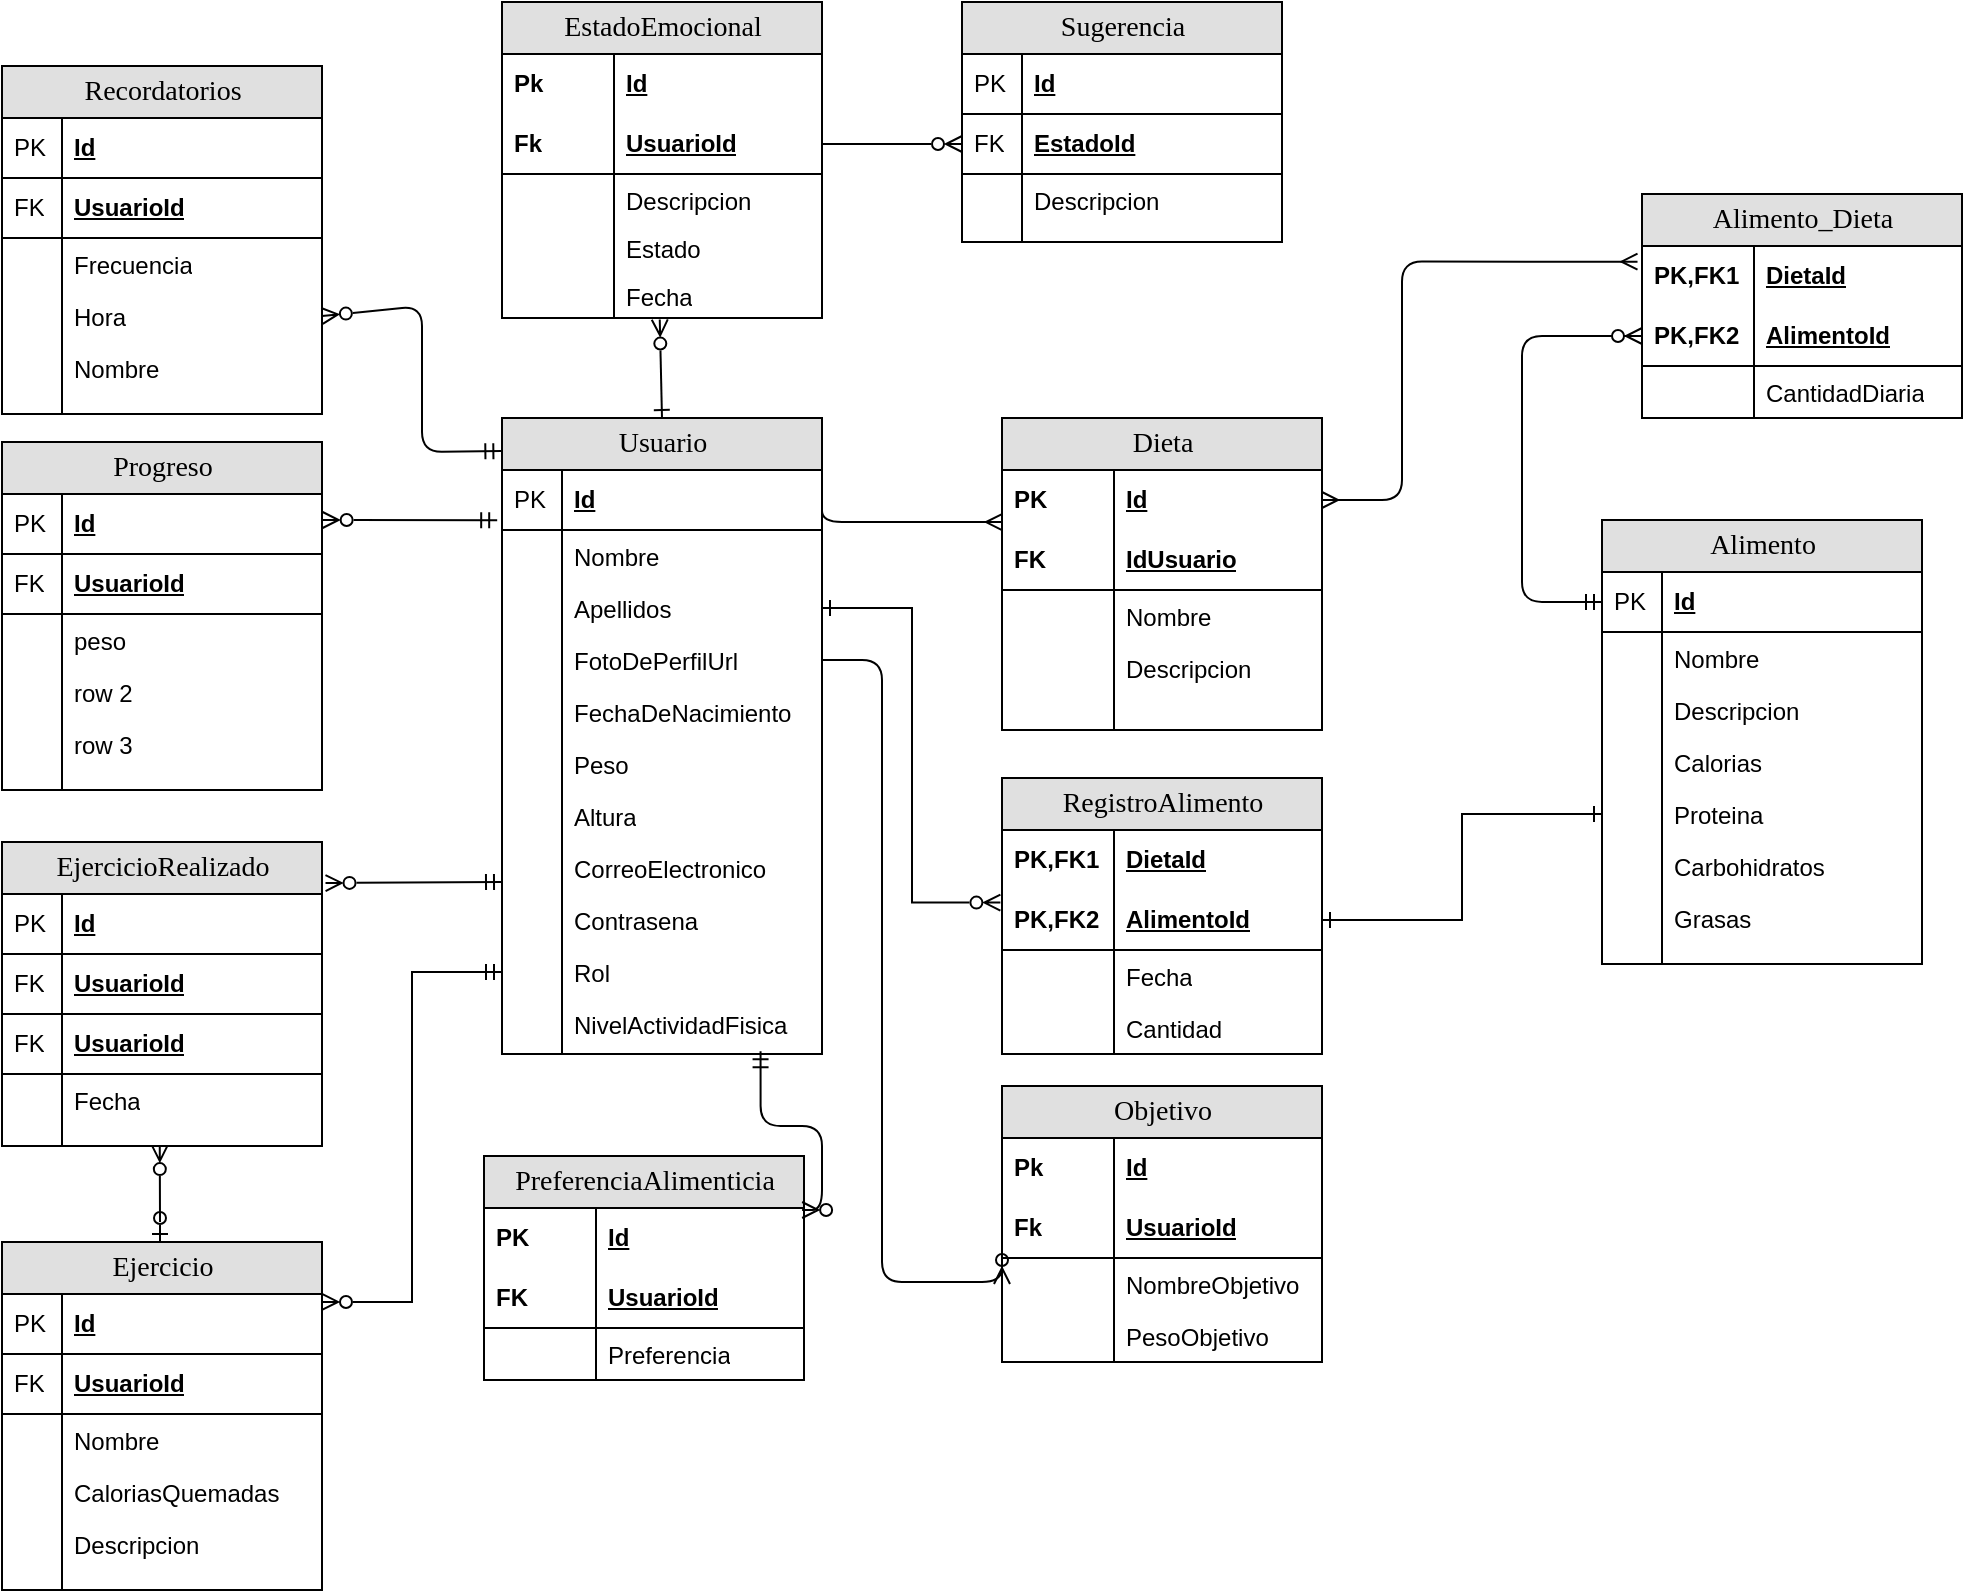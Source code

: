 <mxfile version="26.0.11">
  <diagram name="Page-1" id="e56a1550-8fbb-45ad-956c-1786394a9013">
    <mxGraphModel dx="989" dy="525" grid="1" gridSize="10" guides="1" tooltips="1" connect="1" arrows="1" fold="1" page="1" pageScale="1" pageWidth="1100" pageHeight="850" background="none" math="0" shadow="0">
      <root>
        <mxCell id="0" />
        <mxCell id="1" parent="0" />
        <mxCell id="2e49270ec7c68f3f-1" value="Dieta" style="swimlane;html=1;fontStyle=0;childLayout=stackLayout;horizontal=1;startSize=26;fillColor=#e0e0e0;horizontalStack=0;resizeParent=1;resizeLast=0;collapsible=1;marginBottom=0;swimlaneFillColor=#ffffff;align=center;rounded=0;shadow=0;comic=0;labelBackgroundColor=none;strokeWidth=1;fontFamily=Verdana;fontSize=14" parent="1" vertex="1">
          <mxGeometry x="530" y="228" width="160" height="156" as="geometry" />
        </mxCell>
        <mxCell id="2e49270ec7c68f3f-2" value="Id" style="shape=partialRectangle;top=0;left=0;right=0;bottom=0;html=1;align=left;verticalAlign=middle;fillColor=none;spacingLeft=60;spacingRight=4;whiteSpace=wrap;overflow=hidden;rotatable=0;points=[[0,0.5],[1,0.5]];portConstraint=eastwest;dropTarget=0;fontStyle=5;" parent="2e49270ec7c68f3f-1" vertex="1">
          <mxGeometry y="26" width="160" height="30" as="geometry" />
        </mxCell>
        <mxCell id="2e49270ec7c68f3f-3" value="PK" style="shape=partialRectangle;fontStyle=1;top=0;left=0;bottom=0;html=1;fillColor=none;align=left;verticalAlign=middle;spacingLeft=4;spacingRight=4;whiteSpace=wrap;overflow=hidden;rotatable=0;points=[];portConstraint=eastwest;part=1;" parent="2e49270ec7c68f3f-2" vertex="1" connectable="0">
          <mxGeometry width="56" height="30" as="geometry" />
        </mxCell>
        <mxCell id="2e49270ec7c68f3f-4" value="IdUsuario" style="shape=partialRectangle;top=0;left=0;right=0;bottom=1;html=1;align=left;verticalAlign=middle;fillColor=none;spacingLeft=60;spacingRight=4;whiteSpace=wrap;overflow=hidden;rotatable=0;points=[[0,0.5],[1,0.5]];portConstraint=eastwest;dropTarget=0;fontStyle=5;" parent="2e49270ec7c68f3f-1" vertex="1">
          <mxGeometry y="56" width="160" height="30" as="geometry" />
        </mxCell>
        <mxCell id="2e49270ec7c68f3f-5" value="FK" style="shape=partialRectangle;fontStyle=1;top=0;left=0;bottom=0;html=1;fillColor=none;align=left;verticalAlign=middle;spacingLeft=4;spacingRight=4;whiteSpace=wrap;overflow=hidden;rotatable=0;points=[];portConstraint=eastwest;part=1;" parent="2e49270ec7c68f3f-4" vertex="1" connectable="0">
          <mxGeometry width="56" height="30" as="geometry" />
        </mxCell>
        <mxCell id="3HIBTcSuWITHtv4n1zWD-151" value="Nombre" style="shape=partialRectangle;top=0;left=0;right=0;bottom=0;html=1;align=left;verticalAlign=top;fillColor=none;spacingLeft=60;spacingRight=4;whiteSpace=wrap;overflow=hidden;rotatable=0;points=[[0,0.5],[1,0.5]];portConstraint=eastwest;dropTarget=0;" vertex="1" parent="2e49270ec7c68f3f-1">
          <mxGeometry y="86" width="160" height="26" as="geometry" />
        </mxCell>
        <mxCell id="3HIBTcSuWITHtv4n1zWD-152" value="" style="shape=partialRectangle;top=0;left=0;bottom=0;html=1;fillColor=none;align=left;verticalAlign=top;spacingLeft=4;spacingRight=4;whiteSpace=wrap;overflow=hidden;rotatable=0;points=[];portConstraint=eastwest;part=1;" vertex="1" connectable="0" parent="3HIBTcSuWITHtv4n1zWD-151">
          <mxGeometry width="56" height="26" as="geometry" />
        </mxCell>
        <mxCell id="2e49270ec7c68f3f-6" value="Descripcion" style="shape=partialRectangle;top=0;left=0;right=0;bottom=0;html=1;align=left;verticalAlign=top;fillColor=none;spacingLeft=60;spacingRight=4;whiteSpace=wrap;overflow=hidden;rotatable=0;points=[[0,0.5],[1,0.5]];portConstraint=eastwest;dropTarget=0;" parent="2e49270ec7c68f3f-1" vertex="1">
          <mxGeometry y="112" width="160" height="44" as="geometry" />
        </mxCell>
        <mxCell id="2e49270ec7c68f3f-7" value="" style="shape=partialRectangle;top=0;left=0;bottom=0;html=1;fillColor=none;align=left;verticalAlign=top;spacingLeft=4;spacingRight=4;whiteSpace=wrap;overflow=hidden;rotatable=0;points=[];portConstraint=eastwest;part=1;" parent="2e49270ec7c68f3f-6" vertex="1" connectable="0">
          <mxGeometry width="56" height="44" as="geometry" />
        </mxCell>
        <mxCell id="2e49270ec7c68f3f-19" value="Sugerencia" style="swimlane;html=1;fontStyle=0;childLayout=stackLayout;horizontal=1;startSize=26;fillColor=#e0e0e0;horizontalStack=0;resizeParent=1;resizeLast=0;collapsible=1;marginBottom=0;swimlaneFillColor=#ffffff;align=center;rounded=0;shadow=0;comic=0;labelBackgroundColor=none;strokeWidth=1;fontFamily=Verdana;fontSize=14" parent="1" vertex="1">
          <mxGeometry x="510" y="20" width="160" height="120" as="geometry" />
        </mxCell>
        <mxCell id="2e49270ec7c68f3f-20" value="Id" style="shape=partialRectangle;top=0;left=0;right=0;bottom=1;html=1;align=left;verticalAlign=middle;fillColor=none;spacingLeft=34;spacingRight=4;whiteSpace=wrap;overflow=hidden;rotatable=0;points=[[0,0.5],[1,0.5]];portConstraint=eastwest;dropTarget=0;fontStyle=5;" parent="2e49270ec7c68f3f-19" vertex="1">
          <mxGeometry y="26" width="160" height="30" as="geometry" />
        </mxCell>
        <mxCell id="2e49270ec7c68f3f-21" value="PK" style="shape=partialRectangle;top=0;left=0;bottom=0;html=1;fillColor=none;align=left;verticalAlign=middle;spacingLeft=4;spacingRight=4;whiteSpace=wrap;overflow=hidden;rotatable=0;points=[];portConstraint=eastwest;part=1;" parent="2e49270ec7c68f3f-20" vertex="1" connectable="0">
          <mxGeometry width="30" height="30" as="geometry" />
        </mxCell>
        <mxCell id="3HIBTcSuWITHtv4n1zWD-148" value="EstadoId" style="shape=partialRectangle;top=0;left=0;right=0;bottom=1;html=1;align=left;verticalAlign=middle;fillColor=none;spacingLeft=34;spacingRight=4;whiteSpace=wrap;overflow=hidden;rotatable=0;points=[[0,0.5],[1,0.5]];portConstraint=eastwest;dropTarget=0;fontStyle=5;" vertex="1" parent="2e49270ec7c68f3f-19">
          <mxGeometry y="56" width="160" height="30" as="geometry" />
        </mxCell>
        <mxCell id="3HIBTcSuWITHtv4n1zWD-149" value="FK" style="shape=partialRectangle;top=0;left=0;bottom=0;html=1;fillColor=none;align=left;verticalAlign=middle;spacingLeft=4;spacingRight=4;whiteSpace=wrap;overflow=hidden;rotatable=0;points=[];portConstraint=eastwest;part=1;" vertex="1" connectable="0" parent="3HIBTcSuWITHtv4n1zWD-148">
          <mxGeometry width="30" height="30" as="geometry" />
        </mxCell>
        <mxCell id="2e49270ec7c68f3f-22" value="Descripcion" style="shape=partialRectangle;top=0;left=0;right=0;bottom=0;html=1;align=left;verticalAlign=top;fillColor=none;spacingLeft=34;spacingRight=4;whiteSpace=wrap;overflow=hidden;rotatable=0;points=[[0,0.5],[1,0.5]];portConstraint=eastwest;dropTarget=0;" parent="2e49270ec7c68f3f-19" vertex="1">
          <mxGeometry y="86" width="160" height="26" as="geometry" />
        </mxCell>
        <mxCell id="2e49270ec7c68f3f-23" value="" style="shape=partialRectangle;top=0;left=0;bottom=0;html=1;fillColor=none;align=left;verticalAlign=top;spacingLeft=4;spacingRight=4;whiteSpace=wrap;overflow=hidden;rotatable=0;points=[];portConstraint=eastwest;part=1;" parent="2e49270ec7c68f3f-22" vertex="1" connectable="0">
          <mxGeometry width="30" height="26" as="geometry" />
        </mxCell>
        <mxCell id="2e49270ec7c68f3f-28" value="" style="shape=partialRectangle;top=0;left=0;right=0;bottom=0;html=1;align=left;verticalAlign=top;fillColor=none;spacingLeft=34;spacingRight=4;whiteSpace=wrap;overflow=hidden;rotatable=0;points=[[0,0.5],[1,0.5]];portConstraint=eastwest;dropTarget=0;" parent="2e49270ec7c68f3f-19" vertex="1">
          <mxGeometry y="112" width="160" height="8" as="geometry" />
        </mxCell>
        <mxCell id="2e49270ec7c68f3f-29" value="" style="shape=partialRectangle;top=0;left=0;bottom=0;html=1;fillColor=none;align=left;verticalAlign=top;spacingLeft=4;spacingRight=4;whiteSpace=wrap;overflow=hidden;rotatable=0;points=[];portConstraint=eastwest;part=1;" parent="2e49270ec7c68f3f-28" vertex="1" connectable="0">
          <mxGeometry width="30" height="8" as="geometry" />
        </mxCell>
        <mxCell id="2e49270ec7c68f3f-30" value="Alimento" style="swimlane;html=1;fontStyle=0;childLayout=stackLayout;horizontal=1;startSize=26;fillColor=#e0e0e0;horizontalStack=0;resizeParent=1;resizeLast=0;collapsible=1;marginBottom=0;swimlaneFillColor=#ffffff;align=center;rounded=0;shadow=0;comic=0;labelBackgroundColor=none;strokeWidth=1;fontFamily=Verdana;fontSize=14" parent="1" vertex="1">
          <mxGeometry x="830" y="279" width="160" height="222" as="geometry" />
        </mxCell>
        <mxCell id="2e49270ec7c68f3f-31" value="Id" style="shape=partialRectangle;top=0;left=0;right=0;bottom=1;html=1;align=left;verticalAlign=middle;fillColor=none;spacingLeft=34;spacingRight=4;whiteSpace=wrap;overflow=hidden;rotatable=0;points=[[0,0.5],[1,0.5]];portConstraint=eastwest;dropTarget=0;fontStyle=5;" parent="2e49270ec7c68f3f-30" vertex="1">
          <mxGeometry y="26" width="160" height="30" as="geometry" />
        </mxCell>
        <mxCell id="2e49270ec7c68f3f-32" value="PK" style="shape=partialRectangle;top=0;left=0;bottom=0;html=1;fillColor=none;align=left;verticalAlign=middle;spacingLeft=4;spacingRight=4;whiteSpace=wrap;overflow=hidden;rotatable=0;points=[];portConstraint=eastwest;part=1;" parent="2e49270ec7c68f3f-31" vertex="1" connectable="0">
          <mxGeometry width="30" height="30" as="geometry" />
        </mxCell>
        <mxCell id="2e49270ec7c68f3f-33" value="Nombre" style="shape=partialRectangle;top=0;left=0;right=0;bottom=0;html=1;align=left;verticalAlign=top;fillColor=none;spacingLeft=34;spacingRight=4;whiteSpace=wrap;overflow=hidden;rotatable=0;points=[[0,0.5],[1,0.5]];portConstraint=eastwest;dropTarget=0;" parent="2e49270ec7c68f3f-30" vertex="1">
          <mxGeometry y="56" width="160" height="26" as="geometry" />
        </mxCell>
        <mxCell id="2e49270ec7c68f3f-34" value="" style="shape=partialRectangle;top=0;left=0;bottom=0;html=1;fillColor=none;align=left;verticalAlign=top;spacingLeft=4;spacingRight=4;whiteSpace=wrap;overflow=hidden;rotatable=0;points=[];portConstraint=eastwest;part=1;" parent="2e49270ec7c68f3f-33" vertex="1" connectable="0">
          <mxGeometry width="30" height="26" as="geometry" />
        </mxCell>
        <mxCell id="2e49270ec7c68f3f-35" value="Descripcion" style="shape=partialRectangle;top=0;left=0;right=0;bottom=0;html=1;align=left;verticalAlign=top;fillColor=none;spacingLeft=34;spacingRight=4;whiteSpace=wrap;overflow=hidden;rotatable=0;points=[[0,0.5],[1,0.5]];portConstraint=eastwest;dropTarget=0;" parent="2e49270ec7c68f3f-30" vertex="1">
          <mxGeometry y="82" width="160" height="26" as="geometry" />
        </mxCell>
        <mxCell id="2e49270ec7c68f3f-36" value="" style="shape=partialRectangle;top=0;left=0;bottom=0;html=1;fillColor=none;align=left;verticalAlign=top;spacingLeft=4;spacingRight=4;whiteSpace=wrap;overflow=hidden;rotatable=0;points=[];portConstraint=eastwest;part=1;" parent="2e49270ec7c68f3f-35" vertex="1" connectable="0">
          <mxGeometry width="30" height="26" as="geometry" />
        </mxCell>
        <mxCell id="2e49270ec7c68f3f-37" value="Calorias" style="shape=partialRectangle;top=0;left=0;right=0;bottom=0;html=1;align=left;verticalAlign=top;fillColor=none;spacingLeft=34;spacingRight=4;whiteSpace=wrap;overflow=hidden;rotatable=0;points=[[0,0.5],[1,0.5]];portConstraint=eastwest;dropTarget=0;" parent="2e49270ec7c68f3f-30" vertex="1">
          <mxGeometry y="108" width="160" height="26" as="geometry" />
        </mxCell>
        <mxCell id="2e49270ec7c68f3f-38" value="" style="shape=partialRectangle;top=0;left=0;bottom=0;html=1;fillColor=none;align=left;verticalAlign=top;spacingLeft=4;spacingRight=4;whiteSpace=wrap;overflow=hidden;rotatable=0;points=[];portConstraint=eastwest;part=1;" parent="2e49270ec7c68f3f-37" vertex="1" connectable="0">
          <mxGeometry width="30" height="26" as="geometry" />
        </mxCell>
        <mxCell id="3HIBTcSuWITHtv4n1zWD-127" value="Proteina" style="shape=partialRectangle;top=0;left=0;right=0;bottom=0;html=1;align=left;verticalAlign=top;fillColor=none;spacingLeft=34;spacingRight=4;whiteSpace=wrap;overflow=hidden;rotatable=0;points=[[0,0.5],[1,0.5]];portConstraint=eastwest;dropTarget=0;" vertex="1" parent="2e49270ec7c68f3f-30">
          <mxGeometry y="134" width="160" height="26" as="geometry" />
        </mxCell>
        <mxCell id="3HIBTcSuWITHtv4n1zWD-128" value="" style="shape=partialRectangle;top=0;left=0;bottom=0;html=1;fillColor=none;align=left;verticalAlign=top;spacingLeft=4;spacingRight=4;whiteSpace=wrap;overflow=hidden;rotatable=0;points=[];portConstraint=eastwest;part=1;" vertex="1" connectable="0" parent="3HIBTcSuWITHtv4n1zWD-127">
          <mxGeometry width="30" height="26" as="geometry" />
        </mxCell>
        <mxCell id="3HIBTcSuWITHtv4n1zWD-135" value="Carbohidratos" style="shape=partialRectangle;top=0;left=0;right=0;bottom=0;html=1;align=left;verticalAlign=top;fillColor=none;spacingLeft=34;spacingRight=4;whiteSpace=wrap;overflow=hidden;rotatable=0;points=[[0,0.5],[1,0.5]];portConstraint=eastwest;dropTarget=0;" vertex="1" parent="2e49270ec7c68f3f-30">
          <mxGeometry y="160" width="160" height="26" as="geometry" />
        </mxCell>
        <mxCell id="3HIBTcSuWITHtv4n1zWD-136" value="" style="shape=partialRectangle;top=0;left=0;bottom=0;html=1;fillColor=none;align=left;verticalAlign=top;spacingLeft=4;spacingRight=4;whiteSpace=wrap;overflow=hidden;rotatable=0;points=[];portConstraint=eastwest;part=1;" vertex="1" connectable="0" parent="3HIBTcSuWITHtv4n1zWD-135">
          <mxGeometry width="30" height="26" as="geometry" />
        </mxCell>
        <mxCell id="3HIBTcSuWITHtv4n1zWD-137" value="Grasas" style="shape=partialRectangle;top=0;left=0;right=0;bottom=0;html=1;align=left;verticalAlign=top;fillColor=none;spacingLeft=34;spacingRight=4;whiteSpace=wrap;overflow=hidden;rotatable=0;points=[[0,0.5],[1,0.5]];portConstraint=eastwest;dropTarget=0;" vertex="1" parent="2e49270ec7c68f3f-30">
          <mxGeometry y="186" width="160" height="26" as="geometry" />
        </mxCell>
        <mxCell id="3HIBTcSuWITHtv4n1zWD-138" value="" style="shape=partialRectangle;top=0;left=0;bottom=0;html=1;fillColor=none;align=left;verticalAlign=top;spacingLeft=4;spacingRight=4;whiteSpace=wrap;overflow=hidden;rotatable=0;points=[];portConstraint=eastwest;part=1;" vertex="1" connectable="0" parent="3HIBTcSuWITHtv4n1zWD-137">
          <mxGeometry width="30" height="26" as="geometry" />
        </mxCell>
        <mxCell id="2e49270ec7c68f3f-39" value="" style="shape=partialRectangle;top=0;left=0;right=0;bottom=0;html=1;align=left;verticalAlign=top;fillColor=none;spacingLeft=34;spacingRight=4;whiteSpace=wrap;overflow=hidden;rotatable=0;points=[[0,0.5],[1,0.5]];portConstraint=eastwest;dropTarget=0;" parent="2e49270ec7c68f3f-30" vertex="1">
          <mxGeometry y="212" width="160" height="10" as="geometry" />
        </mxCell>
        <mxCell id="2e49270ec7c68f3f-40" value="" style="shape=partialRectangle;top=0;left=0;bottom=0;html=1;fillColor=none;align=left;verticalAlign=top;spacingLeft=4;spacingRight=4;whiteSpace=wrap;overflow=hidden;rotatable=0;points=[];portConstraint=eastwest;part=1;" parent="2e49270ec7c68f3f-39" vertex="1" connectable="0">
          <mxGeometry width="30" height="10" as="geometry" />
        </mxCell>
        <mxCell id="2e49270ec7c68f3f-48" value="Objetivo" style="swimlane;html=1;fontStyle=0;childLayout=stackLayout;horizontal=1;startSize=26;fillColor=#e0e0e0;horizontalStack=0;resizeParent=1;resizeLast=0;collapsible=1;marginBottom=0;swimlaneFillColor=#ffffff;align=center;rounded=0;shadow=0;comic=0;labelBackgroundColor=none;strokeWidth=1;fontFamily=Verdana;fontSize=14" parent="1" vertex="1">
          <mxGeometry x="530" y="562" width="160" height="138" as="geometry" />
        </mxCell>
        <mxCell id="2e49270ec7c68f3f-49" value="Id" style="shape=partialRectangle;top=0;left=0;right=0;bottom=0;html=1;align=left;verticalAlign=middle;fillColor=none;spacingLeft=60;spacingRight=4;whiteSpace=wrap;overflow=hidden;rotatable=0;points=[[0,0.5],[1,0.5]];portConstraint=eastwest;dropTarget=0;fontStyle=5;" parent="2e49270ec7c68f3f-48" vertex="1">
          <mxGeometry y="26" width="160" height="30" as="geometry" />
        </mxCell>
        <mxCell id="2e49270ec7c68f3f-50" value="Pk" style="shape=partialRectangle;fontStyle=1;top=0;left=0;bottom=0;html=1;fillColor=none;align=left;verticalAlign=middle;spacingLeft=4;spacingRight=4;whiteSpace=wrap;overflow=hidden;rotatable=0;points=[];portConstraint=eastwest;part=1;" parent="2e49270ec7c68f3f-49" vertex="1" connectable="0">
          <mxGeometry width="56" height="30" as="geometry" />
        </mxCell>
        <mxCell id="2e49270ec7c68f3f-51" value="UsuarioId" style="shape=partialRectangle;top=0;left=0;right=0;bottom=1;html=1;align=left;verticalAlign=middle;fillColor=none;spacingLeft=60;spacingRight=4;whiteSpace=wrap;overflow=hidden;rotatable=0;points=[[0,0.5],[1,0.5]];portConstraint=eastwest;dropTarget=0;fontStyle=5;" parent="2e49270ec7c68f3f-48" vertex="1">
          <mxGeometry y="56" width="160" height="30" as="geometry" />
        </mxCell>
        <mxCell id="2e49270ec7c68f3f-52" value="Fk" style="shape=partialRectangle;fontStyle=1;top=0;left=0;bottom=0;html=1;fillColor=none;align=left;verticalAlign=middle;spacingLeft=4;spacingRight=4;whiteSpace=wrap;overflow=hidden;rotatable=0;points=[];portConstraint=eastwest;part=1;" parent="2e49270ec7c68f3f-51" vertex="1" connectable="0">
          <mxGeometry width="56" height="30" as="geometry" />
        </mxCell>
        <mxCell id="2e49270ec7c68f3f-53" value="NombreObjetivo" style="shape=partialRectangle;top=0;left=0;right=0;bottom=0;html=1;align=left;verticalAlign=top;fillColor=none;spacingLeft=60;spacingRight=4;whiteSpace=wrap;overflow=hidden;rotatable=0;points=[[0,0.5],[1,0.5]];portConstraint=eastwest;dropTarget=0;" parent="2e49270ec7c68f3f-48" vertex="1">
          <mxGeometry y="86" width="160" height="26" as="geometry" />
        </mxCell>
        <mxCell id="2e49270ec7c68f3f-54" value="" style="shape=partialRectangle;top=0;left=0;bottom=0;html=1;fillColor=none;align=left;verticalAlign=top;spacingLeft=4;spacingRight=4;whiteSpace=wrap;overflow=hidden;rotatable=0;points=[];portConstraint=eastwest;part=1;" parent="2e49270ec7c68f3f-53" vertex="1" connectable="0">
          <mxGeometry width="56" height="26" as="geometry" />
        </mxCell>
        <mxCell id="3HIBTcSuWITHtv4n1zWD-96" value="PesoObjetivo" style="shape=partialRectangle;top=0;left=0;right=0;bottom=0;html=1;align=left;verticalAlign=top;fillColor=none;spacingLeft=60;spacingRight=4;whiteSpace=wrap;overflow=hidden;rotatable=0;points=[[0,0.5],[1,0.5]];portConstraint=eastwest;dropTarget=0;" vertex="1" parent="2e49270ec7c68f3f-48">
          <mxGeometry y="112" width="160" height="26" as="geometry" />
        </mxCell>
        <mxCell id="3HIBTcSuWITHtv4n1zWD-97" value="" style="shape=partialRectangle;top=0;left=0;bottom=0;html=1;fillColor=none;align=left;verticalAlign=top;spacingLeft=4;spacingRight=4;whiteSpace=wrap;overflow=hidden;rotatable=0;points=[];portConstraint=eastwest;part=1;" vertex="1" connectable="0" parent="3HIBTcSuWITHtv4n1zWD-96">
          <mxGeometry width="56" height="26" as="geometry" />
        </mxCell>
        <mxCell id="2e49270ec7c68f3f-57" value="" style="edgeStyle=orthogonalEdgeStyle;html=1;endArrow=ERmany;startArrow=ERmany;labelBackgroundColor=none;fontFamily=Verdana;fontSize=14;entryX=1;entryY=0.5;exitX=-0.014;exitY=0.261;exitPerimeter=0;exitDx=0;exitDy=0;" parent="1" source="3HIBTcSuWITHtv4n1zWD-99" target="2e49270ec7c68f3f-2" edge="1">
          <mxGeometry width="100" height="100" relative="1" as="geometry">
            <mxPoint x="820" y="89.958" as="sourcePoint" />
            <mxPoint x="830" y="180" as="targetPoint" />
            <Array as="points">
              <mxPoint x="730" y="150" />
              <mxPoint x="730" y="269" />
            </Array>
          </mxGeometry>
        </mxCell>
        <mxCell id="2e49270ec7c68f3f-58" value="" style="edgeStyle=orthogonalEdgeStyle;html=1;endArrow=ERzeroToMany;startArrow=ERmandOne;labelBackgroundColor=none;fontFamily=Verdana;fontSize=14;entryX=0;entryY=0.5;exitX=0;exitY=0.5;entryDx=0;entryDy=0;" parent="1" source="2e49270ec7c68f3f-31" target="3HIBTcSuWITHtv4n1zWD-101" edge="1">
          <mxGeometry width="100" height="100" relative="1" as="geometry">
            <mxPoint x="720" y="290" as="sourcePoint" />
            <mxPoint x="820" y="140.008" as="targetPoint" />
            <Array as="points">
              <mxPoint x="790" y="320" />
              <mxPoint x="790" y="187" />
            </Array>
          </mxGeometry>
        </mxCell>
        <mxCell id="2e49270ec7c68f3f-80" value="Usuario" style="swimlane;html=1;fontStyle=0;childLayout=stackLayout;horizontal=1;startSize=26;fillColor=#e0e0e0;horizontalStack=0;resizeParent=1;resizeLast=0;collapsible=1;marginBottom=0;swimlaneFillColor=#ffffff;align=center;rounded=0;shadow=0;comic=0;labelBackgroundColor=none;strokeWidth=1;fontFamily=Verdana;fontSize=14" parent="1" vertex="1">
          <mxGeometry x="280" y="228" width="160" height="318" as="geometry" />
        </mxCell>
        <mxCell id="2e49270ec7c68f3f-81" value="Id" style="shape=partialRectangle;top=0;left=0;right=0;bottom=1;html=1;align=left;verticalAlign=middle;fillColor=none;spacingLeft=34;spacingRight=4;whiteSpace=wrap;overflow=hidden;rotatable=0;points=[[0,0.5],[1,0.5]];portConstraint=eastwest;dropTarget=0;fontStyle=5;" parent="2e49270ec7c68f3f-80" vertex="1">
          <mxGeometry y="26" width="160" height="30" as="geometry" />
        </mxCell>
        <mxCell id="2e49270ec7c68f3f-82" value="PK" style="shape=partialRectangle;top=0;left=0;bottom=0;html=1;fillColor=none;align=left;verticalAlign=middle;spacingLeft=4;spacingRight=4;whiteSpace=wrap;overflow=hidden;rotatable=0;points=[];portConstraint=eastwest;part=1;" parent="2e49270ec7c68f3f-81" vertex="1" connectable="0">
          <mxGeometry width="30" height="30" as="geometry" />
        </mxCell>
        <mxCell id="2e49270ec7c68f3f-83" value="Nombre" style="shape=partialRectangle;top=0;left=0;right=0;bottom=0;html=1;align=left;verticalAlign=top;fillColor=none;spacingLeft=34;spacingRight=4;whiteSpace=wrap;overflow=hidden;rotatable=0;points=[[0,0.5],[1,0.5]];portConstraint=eastwest;dropTarget=0;" parent="2e49270ec7c68f3f-80" vertex="1">
          <mxGeometry y="56" width="160" height="26" as="geometry" />
        </mxCell>
        <mxCell id="2e49270ec7c68f3f-84" value="" style="shape=partialRectangle;top=0;left=0;bottom=0;html=1;fillColor=none;align=left;verticalAlign=top;spacingLeft=4;spacingRight=4;whiteSpace=wrap;overflow=hidden;rotatable=0;points=[];portConstraint=eastwest;part=1;" parent="2e49270ec7c68f3f-83" vertex="1" connectable="0">
          <mxGeometry width="30" height="26" as="geometry" />
        </mxCell>
        <mxCell id="2e49270ec7c68f3f-85" value="Apellidos" style="shape=partialRectangle;top=0;left=0;right=0;bottom=0;html=1;align=left;verticalAlign=top;fillColor=none;spacingLeft=34;spacingRight=4;whiteSpace=wrap;overflow=hidden;rotatable=0;points=[[0,0.5],[1,0.5]];portConstraint=eastwest;dropTarget=0;" parent="2e49270ec7c68f3f-80" vertex="1">
          <mxGeometry y="82" width="160" height="26" as="geometry" />
        </mxCell>
        <mxCell id="2e49270ec7c68f3f-86" value="" style="shape=partialRectangle;top=0;left=0;bottom=0;html=1;fillColor=none;align=left;verticalAlign=top;spacingLeft=4;spacingRight=4;whiteSpace=wrap;overflow=hidden;rotatable=0;points=[];portConstraint=eastwest;part=1;" parent="2e49270ec7c68f3f-85" vertex="1" connectable="0">
          <mxGeometry width="30" height="26" as="geometry" />
        </mxCell>
        <mxCell id="2e49270ec7c68f3f-87" value="FotoDePerfilUrl" style="shape=partialRectangle;top=0;left=0;right=0;bottom=0;html=1;align=left;verticalAlign=top;fillColor=none;spacingLeft=34;spacingRight=4;whiteSpace=wrap;overflow=hidden;rotatable=0;points=[[0,0.5],[1,0.5]];portConstraint=eastwest;dropTarget=0;" parent="2e49270ec7c68f3f-80" vertex="1">
          <mxGeometry y="108" width="160" height="26" as="geometry" />
        </mxCell>
        <mxCell id="2e49270ec7c68f3f-88" value="" style="shape=partialRectangle;top=0;left=0;bottom=0;html=1;fillColor=none;align=left;verticalAlign=top;spacingLeft=4;spacingRight=4;whiteSpace=wrap;overflow=hidden;rotatable=0;points=[];portConstraint=eastwest;part=1;" parent="2e49270ec7c68f3f-87" vertex="1" connectable="0">
          <mxGeometry width="30" height="26" as="geometry" />
        </mxCell>
        <mxCell id="3HIBTcSuWITHtv4n1zWD-33" value="FechaDeNacimiento" style="shape=partialRectangle;top=0;left=0;right=0;bottom=0;html=1;align=left;verticalAlign=top;fillColor=none;spacingLeft=34;spacingRight=4;whiteSpace=wrap;overflow=hidden;rotatable=0;points=[[0,0.5],[1,0.5]];portConstraint=eastwest;dropTarget=0;" vertex="1" parent="2e49270ec7c68f3f-80">
          <mxGeometry y="134" width="160" height="26" as="geometry" />
        </mxCell>
        <mxCell id="3HIBTcSuWITHtv4n1zWD-34" value="" style="shape=partialRectangle;top=0;left=0;bottom=0;html=1;fillColor=none;align=left;verticalAlign=top;spacingLeft=4;spacingRight=4;whiteSpace=wrap;overflow=hidden;rotatable=0;points=[];portConstraint=eastwest;part=1;" vertex="1" connectable="0" parent="3HIBTcSuWITHtv4n1zWD-33">
          <mxGeometry width="30" height="26" as="geometry" />
        </mxCell>
        <mxCell id="3HIBTcSuWITHtv4n1zWD-35" value="Peso" style="shape=partialRectangle;top=0;left=0;right=0;bottom=0;html=1;align=left;verticalAlign=top;fillColor=none;spacingLeft=34;spacingRight=4;whiteSpace=wrap;overflow=hidden;rotatable=0;points=[[0,0.5],[1,0.5]];portConstraint=eastwest;dropTarget=0;" vertex="1" parent="2e49270ec7c68f3f-80">
          <mxGeometry y="160" width="160" height="26" as="geometry" />
        </mxCell>
        <mxCell id="3HIBTcSuWITHtv4n1zWD-36" value="" style="shape=partialRectangle;top=0;left=0;bottom=0;html=1;fillColor=none;align=left;verticalAlign=top;spacingLeft=4;spacingRight=4;whiteSpace=wrap;overflow=hidden;rotatable=0;points=[];portConstraint=eastwest;part=1;" vertex="1" connectable="0" parent="3HIBTcSuWITHtv4n1zWD-35">
          <mxGeometry width="30" height="26" as="geometry" />
        </mxCell>
        <mxCell id="3HIBTcSuWITHtv4n1zWD-37" value="Altura" style="shape=partialRectangle;top=0;left=0;right=0;bottom=0;html=1;align=left;verticalAlign=top;fillColor=none;spacingLeft=34;spacingRight=4;whiteSpace=wrap;overflow=hidden;rotatable=0;points=[[0,0.5],[1,0.5]];portConstraint=eastwest;dropTarget=0;" vertex="1" parent="2e49270ec7c68f3f-80">
          <mxGeometry y="186" width="160" height="26" as="geometry" />
        </mxCell>
        <mxCell id="3HIBTcSuWITHtv4n1zWD-38" value="" style="shape=partialRectangle;top=0;left=0;bottom=0;html=1;fillColor=none;align=left;verticalAlign=top;spacingLeft=4;spacingRight=4;whiteSpace=wrap;overflow=hidden;rotatable=0;points=[];portConstraint=eastwest;part=1;" vertex="1" connectable="0" parent="3HIBTcSuWITHtv4n1zWD-37">
          <mxGeometry width="30" height="26" as="geometry" />
        </mxCell>
        <mxCell id="3HIBTcSuWITHtv4n1zWD-39" value="CorreoElectronico" style="shape=partialRectangle;top=0;left=0;right=0;bottom=0;html=1;align=left;verticalAlign=top;fillColor=none;spacingLeft=34;spacingRight=4;whiteSpace=wrap;overflow=hidden;rotatable=0;points=[[0,0.5],[1,0.5]];portConstraint=eastwest;dropTarget=0;" vertex="1" parent="2e49270ec7c68f3f-80">
          <mxGeometry y="212" width="160" height="26" as="geometry" />
        </mxCell>
        <mxCell id="3HIBTcSuWITHtv4n1zWD-40" value="" style="shape=partialRectangle;top=0;left=0;bottom=0;html=1;fillColor=none;align=left;verticalAlign=top;spacingLeft=4;spacingRight=4;whiteSpace=wrap;overflow=hidden;rotatable=0;points=[];portConstraint=eastwest;part=1;" vertex="1" connectable="0" parent="3HIBTcSuWITHtv4n1zWD-39">
          <mxGeometry width="30" height="26" as="geometry" />
        </mxCell>
        <mxCell id="3HIBTcSuWITHtv4n1zWD-41" value="Contrasena" style="shape=partialRectangle;top=0;left=0;right=0;bottom=0;html=1;align=left;verticalAlign=top;fillColor=none;spacingLeft=34;spacingRight=4;whiteSpace=wrap;overflow=hidden;rotatable=0;points=[[0,0.5],[1,0.5]];portConstraint=eastwest;dropTarget=0;" vertex="1" parent="2e49270ec7c68f3f-80">
          <mxGeometry y="238" width="160" height="26" as="geometry" />
        </mxCell>
        <mxCell id="3HIBTcSuWITHtv4n1zWD-42" value="" style="shape=partialRectangle;top=0;left=0;bottom=0;html=1;fillColor=none;align=left;verticalAlign=top;spacingLeft=4;spacingRight=4;whiteSpace=wrap;overflow=hidden;rotatable=0;points=[];portConstraint=eastwest;part=1;" vertex="1" connectable="0" parent="3HIBTcSuWITHtv4n1zWD-41">
          <mxGeometry width="30" height="26" as="geometry" />
        </mxCell>
        <mxCell id="3HIBTcSuWITHtv4n1zWD-43" value="Rol" style="shape=partialRectangle;top=0;left=0;right=0;bottom=0;html=1;align=left;verticalAlign=top;fillColor=none;spacingLeft=34;spacingRight=4;whiteSpace=wrap;overflow=hidden;rotatable=0;points=[[0,0.5],[1,0.5]];portConstraint=eastwest;dropTarget=0;" vertex="1" parent="2e49270ec7c68f3f-80">
          <mxGeometry y="264" width="160" height="26" as="geometry" />
        </mxCell>
        <mxCell id="3HIBTcSuWITHtv4n1zWD-44" value="" style="shape=partialRectangle;top=0;left=0;bottom=0;html=1;fillColor=none;align=left;verticalAlign=top;spacingLeft=4;spacingRight=4;whiteSpace=wrap;overflow=hidden;rotatable=0;points=[];portConstraint=eastwest;part=1;" vertex="1" connectable="0" parent="3HIBTcSuWITHtv4n1zWD-43">
          <mxGeometry width="30" height="26" as="geometry" />
        </mxCell>
        <mxCell id="3HIBTcSuWITHtv4n1zWD-68" value="NivelActividadFisica" style="shape=partialRectangle;top=0;left=0;right=0;bottom=0;html=1;align=left;verticalAlign=top;fillColor=none;spacingLeft=34;spacingRight=4;whiteSpace=wrap;overflow=hidden;rotatable=0;points=[[0,0.5],[1,0.5]];portConstraint=eastwest;dropTarget=0;" vertex="1" parent="2e49270ec7c68f3f-80">
          <mxGeometry y="290" width="160" height="26" as="geometry" />
        </mxCell>
        <mxCell id="3HIBTcSuWITHtv4n1zWD-69" value="" style="shape=partialRectangle;top=0;left=0;bottom=0;html=1;fillColor=none;align=left;verticalAlign=top;spacingLeft=4;spacingRight=4;whiteSpace=wrap;overflow=hidden;rotatable=0;points=[];portConstraint=eastwest;part=1;" vertex="1" connectable="0" parent="3HIBTcSuWITHtv4n1zWD-68">
          <mxGeometry width="30" height="26" as="geometry" />
        </mxCell>
        <mxCell id="2e49270ec7c68f3f-89" value="" style="shape=partialRectangle;top=0;left=0;right=0;bottom=0;html=1;align=left;verticalAlign=top;fillColor=none;spacingLeft=34;spacingRight=4;whiteSpace=wrap;overflow=hidden;rotatable=0;points=[[0,0.5],[1,0.5]];portConstraint=eastwest;dropTarget=0;" parent="2e49270ec7c68f3f-80" vertex="1">
          <mxGeometry y="316" width="160" height="2" as="geometry" />
        </mxCell>
        <mxCell id="2e49270ec7c68f3f-90" value="" style="shape=partialRectangle;top=0;left=0;bottom=0;html=1;fillColor=none;align=left;verticalAlign=top;spacingLeft=4;spacingRight=4;whiteSpace=wrap;overflow=hidden;rotatable=0;points=[];portConstraint=eastwest;part=1;" parent="2e49270ec7c68f3f-89" vertex="1" connectable="0">
          <mxGeometry width="30" height="2" as="geometry" />
        </mxCell>
        <mxCell id="2e49270ec7c68f3f-91" value="" style="edgeStyle=orthogonalEdgeStyle;html=1;endArrow=ERmany;endFill=0;labelBackgroundColor=none;fontFamily=Verdana;fontSize=14;exitX=1;exitY=0.5;entryX=0;entryY=0.867;entryDx=0;entryDy=0;entryPerimeter=0;" parent="1" source="2e49270ec7c68f3f-81" target="2e49270ec7c68f3f-2" edge="1">
          <mxGeometry width="100" height="100" relative="1" as="geometry">
            <mxPoint x="320" y="170" as="sourcePoint" />
            <mxPoint x="510" y="240" as="targetPoint" />
            <Array as="points">
              <mxPoint x="440" y="280" />
            </Array>
          </mxGeometry>
        </mxCell>
        <mxCell id="2e49270ec7c68f3f-92" value="" style="edgeStyle=orthogonalEdgeStyle;html=1;endArrow=ERzeroToMany;endFill=0;labelBackgroundColor=none;fontFamily=Verdana;fontSize=14;entryX=0;entryY=0.5;exitX=1;exitY=0.5;" parent="1" source="2e49270ec7c68f3f-87" target="2e49270ec7c68f3f-53" edge="1">
          <mxGeometry width="100" height="100" relative="1" as="geometry">
            <mxPoint x="450.353" y="278.941" as="sourcePoint" />
            <mxPoint x="550.353" y="61.294" as="targetPoint" />
            <Array as="points">
              <mxPoint x="470" y="349" />
              <mxPoint x="470" y="660" />
              <mxPoint x="530" y="660" />
            </Array>
          </mxGeometry>
        </mxCell>
        <mxCell id="3HIBTcSuWITHtv4n1zWD-76" value="PreferenciaAlimenticia" style="swimlane;html=1;fontStyle=0;childLayout=stackLayout;horizontal=1;startSize=26;fillColor=#e0e0e0;horizontalStack=0;resizeParent=1;resizeLast=0;collapsible=1;marginBottom=0;swimlaneFillColor=#ffffff;align=center;rounded=0;shadow=0;comic=0;labelBackgroundColor=none;strokeWidth=1;fontFamily=Verdana;fontSize=14" vertex="1" parent="1">
          <mxGeometry x="271" y="597" width="160" height="112" as="geometry" />
        </mxCell>
        <mxCell id="3HIBTcSuWITHtv4n1zWD-77" value="Id" style="shape=partialRectangle;top=0;left=0;right=0;bottom=0;html=1;align=left;verticalAlign=middle;fillColor=none;spacingLeft=60;spacingRight=4;whiteSpace=wrap;overflow=hidden;rotatable=0;points=[[0,0.5],[1,0.5]];portConstraint=eastwest;dropTarget=0;fontStyle=5;" vertex="1" parent="3HIBTcSuWITHtv4n1zWD-76">
          <mxGeometry y="26" width="160" height="30" as="geometry" />
        </mxCell>
        <mxCell id="3HIBTcSuWITHtv4n1zWD-78" value="PK" style="shape=partialRectangle;fontStyle=1;top=0;left=0;bottom=0;html=1;fillColor=none;align=left;verticalAlign=middle;spacingLeft=4;spacingRight=4;whiteSpace=wrap;overflow=hidden;rotatable=0;points=[];portConstraint=eastwest;part=1;" vertex="1" connectable="0" parent="3HIBTcSuWITHtv4n1zWD-77">
          <mxGeometry width="56" height="30" as="geometry" />
        </mxCell>
        <mxCell id="3HIBTcSuWITHtv4n1zWD-79" value="UsuarioId" style="shape=partialRectangle;top=0;left=0;right=0;bottom=1;html=1;align=left;verticalAlign=middle;fillColor=none;spacingLeft=60;spacingRight=4;whiteSpace=wrap;overflow=hidden;rotatable=0;points=[[0,0.5],[1,0.5]];portConstraint=eastwest;dropTarget=0;fontStyle=5;" vertex="1" parent="3HIBTcSuWITHtv4n1zWD-76">
          <mxGeometry y="56" width="160" height="30" as="geometry" />
        </mxCell>
        <mxCell id="3HIBTcSuWITHtv4n1zWD-80" value="FK" style="shape=partialRectangle;fontStyle=1;top=0;left=0;bottom=0;html=1;fillColor=none;align=left;verticalAlign=middle;spacingLeft=4;spacingRight=4;whiteSpace=wrap;overflow=hidden;rotatable=0;points=[];portConstraint=eastwest;part=1;" vertex="1" connectable="0" parent="3HIBTcSuWITHtv4n1zWD-79">
          <mxGeometry width="56" height="30" as="geometry" />
        </mxCell>
        <mxCell id="3HIBTcSuWITHtv4n1zWD-81" value="Preferencia" style="shape=partialRectangle;top=0;left=0;right=0;bottom=0;html=1;align=left;verticalAlign=top;fillColor=none;spacingLeft=60;spacingRight=4;whiteSpace=wrap;overflow=hidden;rotatable=0;points=[[0,0.5],[1,0.5]];portConstraint=eastwest;dropTarget=0;" vertex="1" parent="3HIBTcSuWITHtv4n1zWD-76">
          <mxGeometry y="86" width="160" height="26" as="geometry" />
        </mxCell>
        <mxCell id="3HIBTcSuWITHtv4n1zWD-82" value="" style="shape=partialRectangle;top=0;left=0;bottom=0;html=1;fillColor=none;align=left;verticalAlign=top;spacingLeft=4;spacingRight=4;whiteSpace=wrap;overflow=hidden;rotatable=0;points=[];portConstraint=eastwest;part=1;" vertex="1" connectable="0" parent="3HIBTcSuWITHtv4n1zWD-81">
          <mxGeometry width="56" height="26" as="geometry" />
        </mxCell>
        <mxCell id="3HIBTcSuWITHtv4n1zWD-85" value="" style="edgeStyle=orthogonalEdgeStyle;html=1;endArrow=ERzeroToMany;startArrow=ERmandOne;labelBackgroundColor=none;fontFamily=Verdana;fontSize=14;exitX=0.808;exitY=1.023;exitDx=0;exitDy=0;exitPerimeter=0;" edge="1" parent="1" source="3HIBTcSuWITHtv4n1zWD-68">
          <mxGeometry width="100" height="100" relative="1" as="geometry">
            <mxPoint x="410.06" y="572" as="sourcePoint" />
            <mxPoint x="430.06" y="624" as="targetPoint" />
            <Array as="points">
              <mxPoint x="409" y="582" />
              <mxPoint x="440" y="582" />
              <mxPoint x="440" y="624" />
            </Array>
          </mxGeometry>
        </mxCell>
        <mxCell id="3HIBTcSuWITHtv4n1zWD-87" value="EstadoEmocional" style="swimlane;html=1;fontStyle=0;childLayout=stackLayout;horizontal=1;startSize=26;fillColor=#e0e0e0;horizontalStack=0;resizeParent=1;resizeLast=0;collapsible=1;marginBottom=0;swimlaneFillColor=#ffffff;align=center;rounded=0;shadow=0;comic=0;labelBackgroundColor=none;strokeWidth=1;fontFamily=Verdana;fontSize=14" vertex="1" parent="1">
          <mxGeometry x="280" y="20" width="160" height="158" as="geometry" />
        </mxCell>
        <mxCell id="3HIBTcSuWITHtv4n1zWD-88" value="Id" style="shape=partialRectangle;top=0;left=0;right=0;bottom=0;html=1;align=left;verticalAlign=middle;fillColor=none;spacingLeft=60;spacingRight=4;whiteSpace=wrap;overflow=hidden;rotatable=0;points=[[0,0.5],[1,0.5]];portConstraint=eastwest;dropTarget=0;fontStyle=5;" vertex="1" parent="3HIBTcSuWITHtv4n1zWD-87">
          <mxGeometry y="26" width="160" height="30" as="geometry" />
        </mxCell>
        <mxCell id="3HIBTcSuWITHtv4n1zWD-89" value="Pk" style="shape=partialRectangle;fontStyle=1;top=0;left=0;bottom=0;html=1;fillColor=none;align=left;verticalAlign=middle;spacingLeft=4;spacingRight=4;whiteSpace=wrap;overflow=hidden;rotatable=0;points=[];portConstraint=eastwest;part=1;" vertex="1" connectable="0" parent="3HIBTcSuWITHtv4n1zWD-88">
          <mxGeometry width="56" height="30" as="geometry" />
        </mxCell>
        <mxCell id="3HIBTcSuWITHtv4n1zWD-90" value="UsuarioId" style="shape=partialRectangle;top=0;left=0;right=0;bottom=1;html=1;align=left;verticalAlign=middle;fillColor=none;spacingLeft=60;spacingRight=4;whiteSpace=wrap;overflow=hidden;rotatable=0;points=[[0,0.5],[1,0.5]];portConstraint=eastwest;dropTarget=0;fontStyle=5;" vertex="1" parent="3HIBTcSuWITHtv4n1zWD-87">
          <mxGeometry y="56" width="160" height="30" as="geometry" />
        </mxCell>
        <mxCell id="3HIBTcSuWITHtv4n1zWD-91" value="Fk" style="shape=partialRectangle;fontStyle=1;top=0;left=0;bottom=0;html=1;fillColor=none;align=left;verticalAlign=middle;spacingLeft=4;spacingRight=4;whiteSpace=wrap;overflow=hidden;rotatable=0;points=[];portConstraint=eastwest;part=1;" vertex="1" connectable="0" parent="3HIBTcSuWITHtv4n1zWD-90">
          <mxGeometry width="56" height="30" as="geometry" />
        </mxCell>
        <mxCell id="3HIBTcSuWITHtv4n1zWD-92" value="Descripcion" style="shape=partialRectangle;top=0;left=0;right=0;bottom=0;html=1;align=left;verticalAlign=top;fillColor=none;spacingLeft=60;spacingRight=4;whiteSpace=wrap;overflow=hidden;rotatable=0;points=[[0,0.5],[1,0.5]];portConstraint=eastwest;dropTarget=0;" vertex="1" parent="3HIBTcSuWITHtv4n1zWD-87">
          <mxGeometry y="86" width="160" height="24" as="geometry" />
        </mxCell>
        <mxCell id="3HIBTcSuWITHtv4n1zWD-93" value="" style="shape=partialRectangle;top=0;left=0;bottom=0;html=1;fillColor=none;align=left;verticalAlign=top;spacingLeft=4;spacingRight=4;whiteSpace=wrap;overflow=hidden;rotatable=0;points=[];portConstraint=eastwest;part=1;" vertex="1" connectable="0" parent="3HIBTcSuWITHtv4n1zWD-92">
          <mxGeometry width="56" height="24" as="geometry" />
        </mxCell>
        <mxCell id="3HIBTcSuWITHtv4n1zWD-141" value="Estado" style="shape=partialRectangle;top=0;left=0;right=0;bottom=0;html=1;align=left;verticalAlign=top;fillColor=none;spacingLeft=60;spacingRight=4;whiteSpace=wrap;overflow=hidden;rotatable=0;points=[[0,0.5],[1,0.5]];portConstraint=eastwest;dropTarget=0;" vertex="1" parent="3HIBTcSuWITHtv4n1zWD-87">
          <mxGeometry y="110" width="160" height="24" as="geometry" />
        </mxCell>
        <mxCell id="3HIBTcSuWITHtv4n1zWD-142" value="" style="shape=partialRectangle;top=0;left=0;bottom=0;html=1;fillColor=none;align=left;verticalAlign=top;spacingLeft=4;spacingRight=4;whiteSpace=wrap;overflow=hidden;rotatable=0;points=[];portConstraint=eastwest;part=1;" vertex="1" connectable="0" parent="3HIBTcSuWITHtv4n1zWD-141">
          <mxGeometry width="56" height="24" as="geometry" />
        </mxCell>
        <mxCell id="3HIBTcSuWITHtv4n1zWD-143" value="Fecha" style="shape=partialRectangle;top=0;left=0;right=0;bottom=0;html=1;align=left;verticalAlign=top;fillColor=none;spacingLeft=60;spacingRight=4;whiteSpace=wrap;overflow=hidden;rotatable=0;points=[[0,0.5],[1,0.5]];portConstraint=eastwest;dropTarget=0;" vertex="1" parent="3HIBTcSuWITHtv4n1zWD-87">
          <mxGeometry y="134" width="160" height="24" as="geometry" />
        </mxCell>
        <mxCell id="3HIBTcSuWITHtv4n1zWD-144" value="" style="shape=partialRectangle;top=0;left=0;bottom=0;html=1;fillColor=none;align=left;verticalAlign=top;spacingLeft=4;spacingRight=4;whiteSpace=wrap;overflow=hidden;rotatable=0;points=[];portConstraint=eastwest;part=1;" vertex="1" connectable="0" parent="3HIBTcSuWITHtv4n1zWD-143">
          <mxGeometry width="56" height="24" as="geometry" />
        </mxCell>
        <mxCell id="3HIBTcSuWITHtv4n1zWD-98" value="Alimento_Dieta" style="swimlane;html=1;fontStyle=0;childLayout=stackLayout;horizontal=1;startSize=26;fillColor=#e0e0e0;horizontalStack=0;resizeParent=1;resizeLast=0;collapsible=1;marginBottom=0;swimlaneFillColor=#ffffff;align=center;rounded=0;shadow=0;comic=0;labelBackgroundColor=none;strokeWidth=1;fontFamily=Verdana;fontSize=14" vertex="1" parent="1">
          <mxGeometry x="850" y="116" width="160" height="112" as="geometry" />
        </mxCell>
        <mxCell id="3HIBTcSuWITHtv4n1zWD-99" value="DietaId" style="shape=partialRectangle;top=0;left=0;right=0;bottom=0;html=1;align=left;verticalAlign=middle;fillColor=none;spacingLeft=60;spacingRight=4;whiteSpace=wrap;overflow=hidden;rotatable=0;points=[[0,0.5],[1,0.5]];portConstraint=eastwest;dropTarget=0;fontStyle=5;" vertex="1" parent="3HIBTcSuWITHtv4n1zWD-98">
          <mxGeometry y="26" width="160" height="30" as="geometry" />
        </mxCell>
        <mxCell id="3HIBTcSuWITHtv4n1zWD-100" value="PK,FK1" style="shape=partialRectangle;fontStyle=1;top=0;left=0;bottom=0;html=1;fillColor=none;align=left;verticalAlign=middle;spacingLeft=4;spacingRight=4;whiteSpace=wrap;overflow=hidden;rotatable=0;points=[];portConstraint=eastwest;part=1;" vertex="1" connectable="0" parent="3HIBTcSuWITHtv4n1zWD-99">
          <mxGeometry width="56" height="30" as="geometry" />
        </mxCell>
        <mxCell id="3HIBTcSuWITHtv4n1zWD-101" value="AlimentoId" style="shape=partialRectangle;top=0;left=0;right=0;bottom=1;html=1;align=left;verticalAlign=middle;fillColor=none;spacingLeft=60;spacingRight=4;whiteSpace=wrap;overflow=hidden;rotatable=0;points=[[0,0.5],[1,0.5]];portConstraint=eastwest;dropTarget=0;fontStyle=5;" vertex="1" parent="3HIBTcSuWITHtv4n1zWD-98">
          <mxGeometry y="56" width="160" height="30" as="geometry" />
        </mxCell>
        <mxCell id="3HIBTcSuWITHtv4n1zWD-102" value="PK,FK2" style="shape=partialRectangle;fontStyle=1;top=0;left=0;bottom=0;html=1;fillColor=none;align=left;verticalAlign=middle;spacingLeft=4;spacingRight=4;whiteSpace=wrap;overflow=hidden;rotatable=0;points=[];portConstraint=eastwest;part=1;" vertex="1" connectable="0" parent="3HIBTcSuWITHtv4n1zWD-101">
          <mxGeometry width="56" height="30" as="geometry" />
        </mxCell>
        <mxCell id="3HIBTcSuWITHtv4n1zWD-103" value="CantidadDiaria&lt;div&gt;&lt;br&gt;&lt;/div&gt;" style="shape=partialRectangle;top=0;left=0;right=0;bottom=0;html=1;align=left;verticalAlign=top;fillColor=none;spacingLeft=60;spacingRight=4;whiteSpace=wrap;overflow=hidden;rotatable=0;points=[[0,0.5],[1,0.5]];portConstraint=eastwest;dropTarget=0;" vertex="1" parent="3HIBTcSuWITHtv4n1zWD-98">
          <mxGeometry y="86" width="160" height="26" as="geometry" />
        </mxCell>
        <mxCell id="3HIBTcSuWITHtv4n1zWD-104" value="" style="shape=partialRectangle;top=0;left=0;bottom=0;html=1;fillColor=none;align=left;verticalAlign=top;spacingLeft=4;spacingRight=4;whiteSpace=wrap;overflow=hidden;rotatable=0;points=[];portConstraint=eastwest;part=1;" vertex="1" connectable="0" parent="3HIBTcSuWITHtv4n1zWD-103">
          <mxGeometry width="56" height="26" as="geometry" />
        </mxCell>
        <mxCell id="3HIBTcSuWITHtv4n1zWD-145" value="" style="endArrow=ERzeroToMany;html=1;rounded=0;exitX=0.5;exitY=0;exitDx=0;exitDy=0;entryX=0.493;entryY=1.033;entryDx=0;entryDy=0;entryPerimeter=0;endFill=0;startArrow=ERone;startFill=0;" edge="1" parent="1" source="2e49270ec7c68f3f-80" target="3HIBTcSuWITHtv4n1zWD-143">
          <mxGeometry width="50" height="50" relative="1" as="geometry">
            <mxPoint x="240" y="280" as="sourcePoint" />
            <mxPoint x="290" y="230" as="targetPoint" />
          </mxGeometry>
        </mxCell>
        <mxCell id="3HIBTcSuWITHtv4n1zWD-150" style="edgeStyle=orthogonalEdgeStyle;rounded=0;orthogonalLoop=1;jettySize=auto;html=1;entryX=0;entryY=0.5;entryDx=0;entryDy=0;endArrow=ERzeroToMany;endFill=0;" edge="1" parent="1" source="3HIBTcSuWITHtv4n1zWD-90" target="3HIBTcSuWITHtv4n1zWD-148">
          <mxGeometry relative="1" as="geometry" />
        </mxCell>
        <mxCell id="3HIBTcSuWITHtv4n1zWD-160" value="Progreso" style="swimlane;html=1;fontStyle=0;childLayout=stackLayout;horizontal=1;startSize=26;fillColor=#e0e0e0;horizontalStack=0;resizeParent=1;resizeLast=0;collapsible=1;marginBottom=0;swimlaneFillColor=#ffffff;align=center;rounded=0;shadow=0;comic=0;labelBackgroundColor=none;strokeWidth=1;fontFamily=Verdana;fontSize=14;swimlaneLine=1;" vertex="1" parent="1">
          <mxGeometry x="30" y="240" width="160" height="174" as="geometry" />
        </mxCell>
        <mxCell id="3HIBTcSuWITHtv4n1zWD-161" value="Id" style="shape=partialRectangle;top=0;left=0;right=0;bottom=1;html=1;align=left;verticalAlign=middle;fillColor=none;spacingLeft=34;spacingRight=4;whiteSpace=wrap;overflow=hidden;rotatable=0;points=[[0,0.5],[1,0.5]];portConstraint=eastwest;dropTarget=0;fontStyle=5;" vertex="1" parent="3HIBTcSuWITHtv4n1zWD-160">
          <mxGeometry y="26" width="160" height="30" as="geometry" />
        </mxCell>
        <mxCell id="3HIBTcSuWITHtv4n1zWD-162" value="PK" style="shape=partialRectangle;top=0;left=0;bottom=0;html=1;fillColor=none;align=left;verticalAlign=middle;spacingLeft=4;spacingRight=4;whiteSpace=wrap;overflow=hidden;rotatable=0;points=[];portConstraint=eastwest;part=1;" vertex="1" connectable="0" parent="3HIBTcSuWITHtv4n1zWD-161">
          <mxGeometry width="30" height="30" as="geometry" />
        </mxCell>
        <mxCell id="3HIBTcSuWITHtv4n1zWD-191" value="UsuarioId" style="shape=partialRectangle;top=0;left=0;right=0;bottom=1;html=1;align=left;verticalAlign=middle;fillColor=none;spacingLeft=34;spacingRight=4;whiteSpace=wrap;overflow=hidden;rotatable=0;points=[[0,0.5],[1,0.5]];portConstraint=eastwest;dropTarget=0;fontStyle=5;" vertex="1" parent="3HIBTcSuWITHtv4n1zWD-160">
          <mxGeometry y="56" width="160" height="30" as="geometry" />
        </mxCell>
        <mxCell id="3HIBTcSuWITHtv4n1zWD-192" value="FK" style="shape=partialRectangle;top=0;left=0;bottom=0;html=1;fillColor=none;align=left;verticalAlign=middle;spacingLeft=4;spacingRight=4;whiteSpace=wrap;overflow=hidden;rotatable=0;points=[];portConstraint=eastwest;part=1;" vertex="1" connectable="0" parent="3HIBTcSuWITHtv4n1zWD-191">
          <mxGeometry width="30" height="30" as="geometry" />
        </mxCell>
        <mxCell id="3HIBTcSuWITHtv4n1zWD-163" value="peso" style="shape=partialRectangle;top=0;left=0;right=0;bottom=0;html=1;align=left;verticalAlign=top;fillColor=none;spacingLeft=34;spacingRight=4;whiteSpace=wrap;overflow=hidden;rotatable=0;points=[[0,0.5],[1,0.5]];portConstraint=eastwest;dropTarget=0;" vertex="1" parent="3HIBTcSuWITHtv4n1zWD-160">
          <mxGeometry y="86" width="160" height="26" as="geometry" />
        </mxCell>
        <mxCell id="3HIBTcSuWITHtv4n1zWD-164" value="" style="shape=partialRectangle;top=0;left=0;bottom=0;html=1;fillColor=none;align=left;verticalAlign=top;spacingLeft=4;spacingRight=4;whiteSpace=wrap;overflow=hidden;rotatable=0;points=[];portConstraint=eastwest;part=1;" vertex="1" connectable="0" parent="3HIBTcSuWITHtv4n1zWD-163">
          <mxGeometry width="30" height="26" as="geometry" />
        </mxCell>
        <mxCell id="3HIBTcSuWITHtv4n1zWD-165" value="row 2" style="shape=partialRectangle;top=0;left=0;right=0;bottom=0;html=1;align=left;verticalAlign=top;fillColor=none;spacingLeft=34;spacingRight=4;whiteSpace=wrap;overflow=hidden;rotatable=0;points=[[0,0.5],[1,0.5]];portConstraint=eastwest;dropTarget=0;" vertex="1" parent="3HIBTcSuWITHtv4n1zWD-160">
          <mxGeometry y="112" width="160" height="26" as="geometry" />
        </mxCell>
        <mxCell id="3HIBTcSuWITHtv4n1zWD-166" value="" style="shape=partialRectangle;top=0;left=0;bottom=0;html=1;fillColor=none;align=left;verticalAlign=top;spacingLeft=4;spacingRight=4;whiteSpace=wrap;overflow=hidden;rotatable=0;points=[];portConstraint=eastwest;part=1;" vertex="1" connectable="0" parent="3HIBTcSuWITHtv4n1zWD-165">
          <mxGeometry width="30" height="26" as="geometry" />
        </mxCell>
        <mxCell id="3HIBTcSuWITHtv4n1zWD-167" value="row 3" style="shape=partialRectangle;top=0;left=0;right=0;bottom=0;html=1;align=left;verticalAlign=top;fillColor=none;spacingLeft=34;spacingRight=4;whiteSpace=wrap;overflow=hidden;rotatable=0;points=[[0,0.5],[1,0.5]];portConstraint=eastwest;dropTarget=0;" vertex="1" parent="3HIBTcSuWITHtv4n1zWD-160">
          <mxGeometry y="138" width="160" height="26" as="geometry" />
        </mxCell>
        <mxCell id="3HIBTcSuWITHtv4n1zWD-168" value="" style="shape=partialRectangle;top=0;left=0;bottom=0;html=1;fillColor=none;align=left;verticalAlign=top;spacingLeft=4;spacingRight=4;whiteSpace=wrap;overflow=hidden;rotatable=0;points=[];portConstraint=eastwest;part=1;" vertex="1" connectable="0" parent="3HIBTcSuWITHtv4n1zWD-167">
          <mxGeometry width="30" height="26" as="geometry" />
        </mxCell>
        <mxCell id="3HIBTcSuWITHtv4n1zWD-169" value="" style="shape=partialRectangle;top=0;left=0;right=0;bottom=0;html=1;align=left;verticalAlign=top;fillColor=none;spacingLeft=34;spacingRight=4;whiteSpace=wrap;overflow=hidden;rotatable=0;points=[[0,0.5],[1,0.5]];portConstraint=eastwest;dropTarget=0;" vertex="1" parent="3HIBTcSuWITHtv4n1zWD-160">
          <mxGeometry y="164" width="160" height="10" as="geometry" />
        </mxCell>
        <mxCell id="3HIBTcSuWITHtv4n1zWD-170" value="" style="shape=partialRectangle;top=0;left=0;bottom=0;html=1;fillColor=none;align=left;verticalAlign=top;spacingLeft=4;spacingRight=4;whiteSpace=wrap;overflow=hidden;rotatable=0;points=[];portConstraint=eastwest;part=1;" vertex="1" connectable="0" parent="3HIBTcSuWITHtv4n1zWD-169">
          <mxGeometry width="30" height="10" as="geometry" />
        </mxCell>
        <mxCell id="3HIBTcSuWITHtv4n1zWD-171" value="Recordatorios" style="swimlane;html=1;fontStyle=0;childLayout=stackLayout;horizontal=1;startSize=26;fillColor=#e0e0e0;horizontalStack=0;resizeParent=1;resizeLast=0;collapsible=1;marginBottom=0;swimlaneFillColor=#ffffff;align=center;rounded=0;shadow=0;comic=0;labelBackgroundColor=none;strokeWidth=1;fontFamily=Verdana;fontSize=14;swimlaneLine=1;" vertex="1" parent="1">
          <mxGeometry x="30" y="52" width="160" height="174" as="geometry" />
        </mxCell>
        <mxCell id="3HIBTcSuWITHtv4n1zWD-172" value="Id" style="shape=partialRectangle;top=0;left=0;right=0;bottom=1;html=1;align=left;verticalAlign=middle;fillColor=none;spacingLeft=34;spacingRight=4;whiteSpace=wrap;overflow=hidden;rotatable=0;points=[[0,0.5],[1,0.5]];portConstraint=eastwest;dropTarget=0;fontStyle=5;" vertex="1" parent="3HIBTcSuWITHtv4n1zWD-171">
          <mxGeometry y="26" width="160" height="30" as="geometry" />
        </mxCell>
        <mxCell id="3HIBTcSuWITHtv4n1zWD-173" value="PK" style="shape=partialRectangle;top=0;left=0;bottom=0;html=1;fillColor=none;align=left;verticalAlign=middle;spacingLeft=4;spacingRight=4;whiteSpace=wrap;overflow=hidden;rotatable=0;points=[];portConstraint=eastwest;part=1;" vertex="1" connectable="0" parent="3HIBTcSuWITHtv4n1zWD-172">
          <mxGeometry width="30" height="30" as="geometry" />
        </mxCell>
        <mxCell id="3HIBTcSuWITHtv4n1zWD-187" value="UsuarioId" style="shape=partialRectangle;top=0;left=0;right=0;bottom=1;html=1;align=left;verticalAlign=middle;fillColor=none;spacingLeft=34;spacingRight=4;whiteSpace=wrap;overflow=hidden;rotatable=0;points=[[0,0.5],[1,0.5]];portConstraint=eastwest;dropTarget=0;fontStyle=5;" vertex="1" parent="3HIBTcSuWITHtv4n1zWD-171">
          <mxGeometry y="56" width="160" height="30" as="geometry" />
        </mxCell>
        <mxCell id="3HIBTcSuWITHtv4n1zWD-188" value="FK" style="shape=partialRectangle;top=0;left=0;bottom=0;html=1;fillColor=none;align=left;verticalAlign=middle;spacingLeft=4;spacingRight=4;whiteSpace=wrap;overflow=hidden;rotatable=0;points=[];portConstraint=eastwest;part=1;" vertex="1" connectable="0" parent="3HIBTcSuWITHtv4n1zWD-187">
          <mxGeometry width="30" height="30" as="geometry" />
        </mxCell>
        <mxCell id="3HIBTcSuWITHtv4n1zWD-176" value="Frecuencia" style="shape=partialRectangle;top=0;left=0;right=0;bottom=0;html=1;align=left;verticalAlign=top;fillColor=none;spacingLeft=34;spacingRight=4;whiteSpace=wrap;overflow=hidden;rotatable=0;points=[[0,0.5],[1,0.5]];portConstraint=eastwest;dropTarget=0;" vertex="1" parent="3HIBTcSuWITHtv4n1zWD-171">
          <mxGeometry y="86" width="160" height="26" as="geometry" />
        </mxCell>
        <mxCell id="3HIBTcSuWITHtv4n1zWD-177" value="" style="shape=partialRectangle;top=0;left=0;bottom=0;html=1;fillColor=none;align=left;verticalAlign=top;spacingLeft=4;spacingRight=4;whiteSpace=wrap;overflow=hidden;rotatable=0;points=[];portConstraint=eastwest;part=1;" vertex="1" connectable="0" parent="3HIBTcSuWITHtv4n1zWD-176">
          <mxGeometry width="30" height="26" as="geometry" />
        </mxCell>
        <mxCell id="3HIBTcSuWITHtv4n1zWD-178" value="Hora" style="shape=partialRectangle;top=0;left=0;right=0;bottom=0;html=1;align=left;verticalAlign=top;fillColor=none;spacingLeft=34;spacingRight=4;whiteSpace=wrap;overflow=hidden;rotatable=0;points=[[0,0.5],[1,0.5]];portConstraint=eastwest;dropTarget=0;" vertex="1" parent="3HIBTcSuWITHtv4n1zWD-171">
          <mxGeometry y="112" width="160" height="26" as="geometry" />
        </mxCell>
        <mxCell id="3HIBTcSuWITHtv4n1zWD-179" value="" style="shape=partialRectangle;top=0;left=0;bottom=0;html=1;fillColor=none;align=left;verticalAlign=top;spacingLeft=4;spacingRight=4;whiteSpace=wrap;overflow=hidden;rotatable=0;points=[];portConstraint=eastwest;part=1;" vertex="1" connectable="0" parent="3HIBTcSuWITHtv4n1zWD-178">
          <mxGeometry width="30" height="26" as="geometry" />
        </mxCell>
        <mxCell id="3HIBTcSuWITHtv4n1zWD-255" value="Nombre" style="shape=partialRectangle;top=0;left=0;right=0;bottom=0;html=1;align=left;verticalAlign=top;fillColor=none;spacingLeft=34;spacingRight=4;whiteSpace=wrap;overflow=hidden;rotatable=0;points=[[0,0.5],[1,0.5]];portConstraint=eastwest;dropTarget=0;" vertex="1" parent="3HIBTcSuWITHtv4n1zWD-171">
          <mxGeometry y="138" width="160" height="26" as="geometry" />
        </mxCell>
        <mxCell id="3HIBTcSuWITHtv4n1zWD-256" value="" style="shape=partialRectangle;top=0;left=0;bottom=0;html=1;fillColor=none;align=left;verticalAlign=top;spacingLeft=4;spacingRight=4;whiteSpace=wrap;overflow=hidden;rotatable=0;points=[];portConstraint=eastwest;part=1;" vertex="1" connectable="0" parent="3HIBTcSuWITHtv4n1zWD-255">
          <mxGeometry width="30" height="26" as="geometry" />
        </mxCell>
        <mxCell id="3HIBTcSuWITHtv4n1zWD-180" value="" style="shape=partialRectangle;top=0;left=0;right=0;bottom=0;html=1;align=left;verticalAlign=top;fillColor=none;spacingLeft=34;spacingRight=4;whiteSpace=wrap;overflow=hidden;rotatable=0;points=[[0,0.5],[1,0.5]];portConstraint=eastwest;dropTarget=0;" vertex="1" parent="3HIBTcSuWITHtv4n1zWD-171">
          <mxGeometry y="164" width="160" height="10" as="geometry" />
        </mxCell>
        <mxCell id="3HIBTcSuWITHtv4n1zWD-181" value="" style="shape=partialRectangle;top=0;left=0;bottom=0;html=1;fillColor=none;align=left;verticalAlign=top;spacingLeft=4;spacingRight=4;whiteSpace=wrap;overflow=hidden;rotatable=0;points=[];portConstraint=eastwest;part=1;" vertex="1" connectable="0" parent="3HIBTcSuWITHtv4n1zWD-180">
          <mxGeometry width="30" height="10" as="geometry" />
        </mxCell>
        <mxCell id="3HIBTcSuWITHtv4n1zWD-186" value="" style="endArrow=ERzeroToMany;html=1;rounded=1;entryX=1;entryY=0.5;entryDx=0;entryDy=0;exitX=-0.002;exitY=0.052;exitDx=0;exitDy=0;exitPerimeter=0;curved=0;startArrow=ERmandOne;startFill=0;endFill=0;" edge="1" parent="1" source="2e49270ec7c68f3f-80" target="3HIBTcSuWITHtv4n1zWD-178">
          <mxGeometry width="50" height="50" relative="1" as="geometry">
            <mxPoint x="360" y="292" as="sourcePoint" />
            <mxPoint x="410" y="242" as="targetPoint" />
            <Array as="points">
              <mxPoint x="240" y="245" />
              <mxPoint x="240" y="172" />
            </Array>
          </mxGeometry>
        </mxCell>
        <mxCell id="3HIBTcSuWITHtv4n1zWD-193" value="" style="endArrow=ERzeroToMany;html=1;rounded=1;entryX=1;entryY=0.5;entryDx=0;entryDy=0;exitX=-0.015;exitY=0.836;exitDx=0;exitDy=0;exitPerimeter=0;curved=0;startArrow=ERmandOne;startFill=0;endFill=0;" edge="1" parent="1" source="2e49270ec7c68f3f-81">
          <mxGeometry width="50" height="50" relative="1" as="geometry">
            <mxPoint x="280.0" y="263.01" as="sourcePoint" />
            <mxPoint x="190.32" y="279" as="targetPoint" />
            <Array as="points" />
          </mxGeometry>
        </mxCell>
        <mxCell id="3HIBTcSuWITHtv4n1zWD-253" style="edgeStyle=orthogonalEdgeStyle;rounded=0;orthogonalLoop=1;jettySize=auto;html=1;endArrow=ERzeroToMany;endFill=0;entryX=0.493;entryY=0.955;entryDx=0;entryDy=0;entryPerimeter=0;startArrow=ERzeroToOne;startFill=0;" edge="1" parent="1" source="3HIBTcSuWITHtv4n1zWD-203" target="3HIBTcSuWITHtv4n1zWD-248">
          <mxGeometry relative="1" as="geometry">
            <mxPoint x="110" y="600" as="targetPoint" />
            <Array as="points">
              <mxPoint x="109" y="630" />
              <mxPoint x="109" y="630" />
            </Array>
          </mxGeometry>
        </mxCell>
        <mxCell id="3HIBTcSuWITHtv4n1zWD-203" value="Ejercicio" style="swimlane;html=1;fontStyle=0;childLayout=stackLayout;horizontal=1;startSize=26;fillColor=#e0e0e0;horizontalStack=0;resizeParent=1;resizeLast=0;collapsible=1;marginBottom=0;swimlaneFillColor=#ffffff;align=center;rounded=0;shadow=0;comic=0;labelBackgroundColor=none;strokeWidth=1;fontFamily=Verdana;fontSize=14;swimlaneLine=1;" vertex="1" parent="1">
          <mxGeometry x="30" y="640" width="160" height="174" as="geometry" />
        </mxCell>
        <mxCell id="3HIBTcSuWITHtv4n1zWD-204" value="Id" style="shape=partialRectangle;top=0;left=0;right=0;bottom=1;html=1;align=left;verticalAlign=middle;fillColor=none;spacingLeft=34;spacingRight=4;whiteSpace=wrap;overflow=hidden;rotatable=0;points=[[0,0.5],[1,0.5]];portConstraint=eastwest;dropTarget=0;fontStyle=5;" vertex="1" parent="3HIBTcSuWITHtv4n1zWD-203">
          <mxGeometry y="26" width="160" height="30" as="geometry" />
        </mxCell>
        <mxCell id="3HIBTcSuWITHtv4n1zWD-205" value="PK" style="shape=partialRectangle;top=0;left=0;bottom=0;html=1;fillColor=none;align=left;verticalAlign=middle;spacingLeft=4;spacingRight=4;whiteSpace=wrap;overflow=hidden;rotatable=0;points=[];portConstraint=eastwest;part=1;" vertex="1" connectable="0" parent="3HIBTcSuWITHtv4n1zWD-204">
          <mxGeometry width="30" height="30" as="geometry" />
        </mxCell>
        <mxCell id="3HIBTcSuWITHtv4n1zWD-206" value="UsuarioId" style="shape=partialRectangle;top=0;left=0;right=0;bottom=1;html=1;align=left;verticalAlign=middle;fillColor=none;spacingLeft=34;spacingRight=4;whiteSpace=wrap;overflow=hidden;rotatable=0;points=[[0,0.5],[1,0.5]];portConstraint=eastwest;dropTarget=0;fontStyle=5;" vertex="1" parent="3HIBTcSuWITHtv4n1zWD-203">
          <mxGeometry y="56" width="160" height="30" as="geometry" />
        </mxCell>
        <mxCell id="3HIBTcSuWITHtv4n1zWD-207" value="FK" style="shape=partialRectangle;top=0;left=0;bottom=0;html=1;fillColor=none;align=left;verticalAlign=middle;spacingLeft=4;spacingRight=4;whiteSpace=wrap;overflow=hidden;rotatable=0;points=[];portConstraint=eastwest;part=1;" vertex="1" connectable="0" parent="3HIBTcSuWITHtv4n1zWD-206">
          <mxGeometry width="30" height="30" as="geometry" />
        </mxCell>
        <mxCell id="3HIBTcSuWITHtv4n1zWD-208" value="Nombre" style="shape=partialRectangle;top=0;left=0;right=0;bottom=0;html=1;align=left;verticalAlign=top;fillColor=none;spacingLeft=34;spacingRight=4;whiteSpace=wrap;overflow=hidden;rotatable=0;points=[[0,0.5],[1,0.5]];portConstraint=eastwest;dropTarget=0;" vertex="1" parent="3HIBTcSuWITHtv4n1zWD-203">
          <mxGeometry y="86" width="160" height="26" as="geometry" />
        </mxCell>
        <mxCell id="3HIBTcSuWITHtv4n1zWD-209" value="" style="shape=partialRectangle;top=0;left=0;bottom=0;html=1;fillColor=none;align=left;verticalAlign=top;spacingLeft=4;spacingRight=4;whiteSpace=wrap;overflow=hidden;rotatable=0;points=[];portConstraint=eastwest;part=1;" vertex="1" connectable="0" parent="3HIBTcSuWITHtv4n1zWD-208">
          <mxGeometry width="30" height="26" as="geometry" />
        </mxCell>
        <mxCell id="3HIBTcSuWITHtv4n1zWD-210" value="CaloriasQuemadas" style="shape=partialRectangle;top=0;left=0;right=0;bottom=0;html=1;align=left;verticalAlign=top;fillColor=none;spacingLeft=34;spacingRight=4;whiteSpace=wrap;overflow=hidden;rotatable=0;points=[[0,0.5],[1,0.5]];portConstraint=eastwest;dropTarget=0;" vertex="1" parent="3HIBTcSuWITHtv4n1zWD-203">
          <mxGeometry y="112" width="160" height="26" as="geometry" />
        </mxCell>
        <mxCell id="3HIBTcSuWITHtv4n1zWD-211" value="" style="shape=partialRectangle;top=0;left=0;bottom=0;html=1;fillColor=none;align=left;verticalAlign=top;spacingLeft=4;spacingRight=4;whiteSpace=wrap;overflow=hidden;rotatable=0;points=[];portConstraint=eastwest;part=1;" vertex="1" connectable="0" parent="3HIBTcSuWITHtv4n1zWD-210">
          <mxGeometry width="30" height="26" as="geometry" />
        </mxCell>
        <mxCell id="3HIBTcSuWITHtv4n1zWD-212" value="Descripcion" style="shape=partialRectangle;top=0;left=0;right=0;bottom=0;html=1;align=left;verticalAlign=top;fillColor=none;spacingLeft=34;spacingRight=4;whiteSpace=wrap;overflow=hidden;rotatable=0;points=[[0,0.5],[1,0.5]];portConstraint=eastwest;dropTarget=0;" vertex="1" parent="3HIBTcSuWITHtv4n1zWD-203">
          <mxGeometry y="138" width="160" height="26" as="geometry" />
        </mxCell>
        <mxCell id="3HIBTcSuWITHtv4n1zWD-213" value="" style="shape=partialRectangle;top=0;left=0;bottom=0;html=1;fillColor=none;align=left;verticalAlign=top;spacingLeft=4;spacingRight=4;whiteSpace=wrap;overflow=hidden;rotatable=0;points=[];portConstraint=eastwest;part=1;" vertex="1" connectable="0" parent="3HIBTcSuWITHtv4n1zWD-212">
          <mxGeometry width="30" height="26" as="geometry" />
        </mxCell>
        <mxCell id="3HIBTcSuWITHtv4n1zWD-214" value="" style="shape=partialRectangle;top=0;left=0;right=0;bottom=0;html=1;align=left;verticalAlign=top;fillColor=none;spacingLeft=34;spacingRight=4;whiteSpace=wrap;overflow=hidden;rotatable=0;points=[[0,0.5],[1,0.5]];portConstraint=eastwest;dropTarget=0;" vertex="1" parent="3HIBTcSuWITHtv4n1zWD-203">
          <mxGeometry y="164" width="160" height="10" as="geometry" />
        </mxCell>
        <mxCell id="3HIBTcSuWITHtv4n1zWD-215" value="" style="shape=partialRectangle;top=0;left=0;bottom=0;html=1;fillColor=none;align=left;verticalAlign=top;spacingLeft=4;spacingRight=4;whiteSpace=wrap;overflow=hidden;rotatable=0;points=[];portConstraint=eastwest;part=1;" vertex="1" connectable="0" parent="3HIBTcSuWITHtv4n1zWD-214">
          <mxGeometry width="30" height="10" as="geometry" />
        </mxCell>
        <mxCell id="3HIBTcSuWITHtv4n1zWD-216" value="RegistroAlimento" style="swimlane;html=1;fontStyle=0;childLayout=stackLayout;horizontal=1;startSize=26;fillColor=#e0e0e0;horizontalStack=0;resizeParent=1;resizeLast=0;collapsible=1;marginBottom=0;swimlaneFillColor=#ffffff;align=center;rounded=0;shadow=0;comic=0;labelBackgroundColor=none;strokeWidth=1;fontFamily=Verdana;fontSize=14" vertex="1" parent="1">
          <mxGeometry x="530" y="408" width="160" height="138" as="geometry" />
        </mxCell>
        <mxCell id="3HIBTcSuWITHtv4n1zWD-217" value="DietaId" style="shape=partialRectangle;top=0;left=0;right=0;bottom=0;html=1;align=left;verticalAlign=middle;fillColor=none;spacingLeft=60;spacingRight=4;whiteSpace=wrap;overflow=hidden;rotatable=0;points=[[0,0.5],[1,0.5]];portConstraint=eastwest;dropTarget=0;fontStyle=5;" vertex="1" parent="3HIBTcSuWITHtv4n1zWD-216">
          <mxGeometry y="26" width="160" height="30" as="geometry" />
        </mxCell>
        <mxCell id="3HIBTcSuWITHtv4n1zWD-218" value="PK,FK1" style="shape=partialRectangle;fontStyle=1;top=0;left=0;bottom=0;html=1;fillColor=none;align=left;verticalAlign=middle;spacingLeft=4;spacingRight=4;whiteSpace=wrap;overflow=hidden;rotatable=0;points=[];portConstraint=eastwest;part=1;" vertex="1" connectable="0" parent="3HIBTcSuWITHtv4n1zWD-217">
          <mxGeometry width="56" height="30" as="geometry" />
        </mxCell>
        <mxCell id="3HIBTcSuWITHtv4n1zWD-219" value="AlimentoId" style="shape=partialRectangle;top=0;left=0;right=0;bottom=1;html=1;align=left;verticalAlign=middle;fillColor=none;spacingLeft=60;spacingRight=4;whiteSpace=wrap;overflow=hidden;rotatable=0;points=[[0,0.5],[1,0.5]];portConstraint=eastwest;dropTarget=0;fontStyle=5;" vertex="1" parent="3HIBTcSuWITHtv4n1zWD-216">
          <mxGeometry y="56" width="160" height="30" as="geometry" />
        </mxCell>
        <mxCell id="3HIBTcSuWITHtv4n1zWD-220" value="PK,FK2" style="shape=partialRectangle;fontStyle=1;top=0;left=0;bottom=0;html=1;fillColor=none;align=left;verticalAlign=middle;spacingLeft=4;spacingRight=4;whiteSpace=wrap;overflow=hidden;rotatable=0;points=[];portConstraint=eastwest;part=1;" vertex="1" connectable="0" parent="3HIBTcSuWITHtv4n1zWD-219">
          <mxGeometry width="56" height="30" as="geometry" />
        </mxCell>
        <mxCell id="3HIBTcSuWITHtv4n1zWD-221" value="Fecha" style="shape=partialRectangle;top=0;left=0;right=0;bottom=0;html=1;align=left;verticalAlign=top;fillColor=none;spacingLeft=60;spacingRight=4;whiteSpace=wrap;overflow=hidden;rotatable=0;points=[[0,0.5],[1,0.5]];portConstraint=eastwest;dropTarget=0;" vertex="1" parent="3HIBTcSuWITHtv4n1zWD-216">
          <mxGeometry y="86" width="160" height="26" as="geometry" />
        </mxCell>
        <mxCell id="3HIBTcSuWITHtv4n1zWD-222" value="" style="shape=partialRectangle;top=0;left=0;bottom=0;html=1;fillColor=none;align=left;verticalAlign=top;spacingLeft=4;spacingRight=4;whiteSpace=wrap;overflow=hidden;rotatable=0;points=[];portConstraint=eastwest;part=1;" vertex="1" connectable="0" parent="3HIBTcSuWITHtv4n1zWD-221">
          <mxGeometry width="56" height="26" as="geometry" />
        </mxCell>
        <mxCell id="3HIBTcSuWITHtv4n1zWD-231" value="Cantidad" style="shape=partialRectangle;top=0;left=0;right=0;bottom=0;html=1;align=left;verticalAlign=top;fillColor=none;spacingLeft=60;spacingRight=4;whiteSpace=wrap;overflow=hidden;rotatable=0;points=[[0,0.5],[1,0.5]];portConstraint=eastwest;dropTarget=0;" vertex="1" parent="3HIBTcSuWITHtv4n1zWD-216">
          <mxGeometry y="112" width="160" height="26" as="geometry" />
        </mxCell>
        <mxCell id="3HIBTcSuWITHtv4n1zWD-232" value="" style="shape=partialRectangle;top=0;left=0;bottom=0;html=1;fillColor=none;align=left;verticalAlign=top;spacingLeft=4;spacingRight=4;whiteSpace=wrap;overflow=hidden;rotatable=0;points=[];portConstraint=eastwest;part=1;" vertex="1" connectable="0" parent="3HIBTcSuWITHtv4n1zWD-231">
          <mxGeometry width="56" height="26" as="geometry" />
        </mxCell>
        <mxCell id="3HIBTcSuWITHtv4n1zWD-223" style="edgeStyle=orthogonalEdgeStyle;rounded=0;orthogonalLoop=1;jettySize=auto;html=1;entryX=-0.005;entryY=0.21;entryDx=0;entryDy=0;entryPerimeter=0;startArrow=ERone;startFill=0;endArrow=ERzeroToMany;endFill=0;" edge="1" parent="1" source="2e49270ec7c68f3f-85" target="3HIBTcSuWITHtv4n1zWD-219">
          <mxGeometry relative="1" as="geometry" />
        </mxCell>
        <mxCell id="3HIBTcSuWITHtv4n1zWD-235" style="edgeStyle=orthogonalEdgeStyle;rounded=0;orthogonalLoop=1;jettySize=auto;html=1;entryX=0;entryY=0.5;entryDx=0;entryDy=0;startArrow=ERone;startFill=0;endArrow=ERone;endFill=0;" edge="1" parent="1" source="3HIBTcSuWITHtv4n1zWD-219" target="3HIBTcSuWITHtv4n1zWD-127">
          <mxGeometry relative="1" as="geometry" />
        </mxCell>
        <mxCell id="3HIBTcSuWITHtv4n1zWD-237" value="EjercicioRealizado" style="swimlane;html=1;fontStyle=0;childLayout=stackLayout;horizontal=1;startSize=26;fillColor=#e0e0e0;horizontalStack=0;resizeParent=1;resizeLast=0;collapsible=1;marginBottom=0;swimlaneFillColor=#ffffff;align=center;rounded=0;shadow=0;comic=0;labelBackgroundColor=none;strokeWidth=1;fontFamily=Verdana;fontSize=14;swimlaneLine=1;" vertex="1" parent="1">
          <mxGeometry x="30" y="440" width="160" height="152" as="geometry" />
        </mxCell>
        <mxCell id="3HIBTcSuWITHtv4n1zWD-238" value="Id" style="shape=partialRectangle;top=0;left=0;right=0;bottom=1;html=1;align=left;verticalAlign=middle;fillColor=none;spacingLeft=34;spacingRight=4;whiteSpace=wrap;overflow=hidden;rotatable=0;points=[[0,0.5],[1,0.5]];portConstraint=eastwest;dropTarget=0;fontStyle=5;" vertex="1" parent="3HIBTcSuWITHtv4n1zWD-237">
          <mxGeometry y="26" width="160" height="30" as="geometry" />
        </mxCell>
        <mxCell id="3HIBTcSuWITHtv4n1zWD-239" value="PK" style="shape=partialRectangle;top=0;left=0;bottom=0;html=1;fillColor=none;align=left;verticalAlign=middle;spacingLeft=4;spacingRight=4;whiteSpace=wrap;overflow=hidden;rotatable=0;points=[];portConstraint=eastwest;part=1;" vertex="1" connectable="0" parent="3HIBTcSuWITHtv4n1zWD-238">
          <mxGeometry width="30" height="30" as="geometry" />
        </mxCell>
        <mxCell id="3HIBTcSuWITHtv4n1zWD-240" value="UsuarioId" style="shape=partialRectangle;top=0;left=0;right=0;bottom=1;html=1;align=left;verticalAlign=middle;fillColor=none;spacingLeft=34;spacingRight=4;whiteSpace=wrap;overflow=hidden;rotatable=0;points=[[0,0.5],[1,0.5]];portConstraint=eastwest;dropTarget=0;fontStyle=5;" vertex="1" parent="3HIBTcSuWITHtv4n1zWD-237">
          <mxGeometry y="56" width="160" height="30" as="geometry" />
        </mxCell>
        <mxCell id="3HIBTcSuWITHtv4n1zWD-241" value="FK" style="shape=partialRectangle;top=0;left=0;bottom=0;html=1;fillColor=none;align=left;verticalAlign=middle;spacingLeft=4;spacingRight=4;whiteSpace=wrap;overflow=hidden;rotatable=0;points=[];portConstraint=eastwest;part=1;" vertex="1" connectable="0" parent="3HIBTcSuWITHtv4n1zWD-240">
          <mxGeometry width="30" height="30" as="geometry" />
        </mxCell>
        <mxCell id="3HIBTcSuWITHtv4n1zWD-250" value="UsuarioId" style="shape=partialRectangle;top=0;left=0;right=0;bottom=1;html=1;align=left;verticalAlign=middle;fillColor=none;spacingLeft=34;spacingRight=4;whiteSpace=wrap;overflow=hidden;rotatable=0;points=[[0,0.5],[1,0.5]];portConstraint=eastwest;dropTarget=0;fontStyle=5;" vertex="1" parent="3HIBTcSuWITHtv4n1zWD-237">
          <mxGeometry y="86" width="160" height="30" as="geometry" />
        </mxCell>
        <mxCell id="3HIBTcSuWITHtv4n1zWD-251" value="FK" style="shape=partialRectangle;top=0;left=0;bottom=0;html=1;fillColor=none;align=left;verticalAlign=middle;spacingLeft=4;spacingRight=4;whiteSpace=wrap;overflow=hidden;rotatable=0;points=[];portConstraint=eastwest;part=1;" vertex="1" connectable="0" parent="3HIBTcSuWITHtv4n1zWD-250">
          <mxGeometry width="30" height="30" as="geometry" />
        </mxCell>
        <mxCell id="3HIBTcSuWITHtv4n1zWD-242" value="Fecha" style="shape=partialRectangle;top=0;left=0;right=0;bottom=0;html=1;align=left;verticalAlign=top;fillColor=none;spacingLeft=34;spacingRight=4;whiteSpace=wrap;overflow=hidden;rotatable=0;points=[[0,0.5],[1,0.5]];portConstraint=eastwest;dropTarget=0;" vertex="1" parent="3HIBTcSuWITHtv4n1zWD-237">
          <mxGeometry y="116" width="160" height="26" as="geometry" />
        </mxCell>
        <mxCell id="3HIBTcSuWITHtv4n1zWD-243" value="" style="shape=partialRectangle;top=0;left=0;bottom=0;html=1;fillColor=none;align=left;verticalAlign=top;spacingLeft=4;spacingRight=4;whiteSpace=wrap;overflow=hidden;rotatable=0;points=[];portConstraint=eastwest;part=1;" vertex="1" connectable="0" parent="3HIBTcSuWITHtv4n1zWD-242">
          <mxGeometry width="30" height="26" as="geometry" />
        </mxCell>
        <mxCell id="3HIBTcSuWITHtv4n1zWD-248" value="" style="shape=partialRectangle;top=0;left=0;right=0;bottom=0;html=1;align=left;verticalAlign=top;fillColor=none;spacingLeft=34;spacingRight=4;whiteSpace=wrap;overflow=hidden;rotatable=0;points=[[0,0.5],[1,0.5]];portConstraint=eastwest;dropTarget=0;" vertex="1" parent="3HIBTcSuWITHtv4n1zWD-237">
          <mxGeometry y="142" width="160" height="10" as="geometry" />
        </mxCell>
        <mxCell id="3HIBTcSuWITHtv4n1zWD-249" value="" style="shape=partialRectangle;top=0;left=0;bottom=0;html=1;fillColor=none;align=left;verticalAlign=top;spacingLeft=4;spacingRight=4;whiteSpace=wrap;overflow=hidden;rotatable=0;points=[];portConstraint=eastwest;part=1;" vertex="1" connectable="0" parent="3HIBTcSuWITHtv4n1zWD-248">
          <mxGeometry width="30" height="10" as="geometry" />
        </mxCell>
        <mxCell id="3HIBTcSuWITHtv4n1zWD-252" value="" style="endArrow=ERzeroToMany;html=1;rounded=1;entryX=1.011;entryY=0.135;entryDx=0;entryDy=0;exitX=-0.015;exitY=0.836;exitDx=0;exitDy=0;exitPerimeter=0;curved=0;startArrow=ERmandOne;startFill=0;endFill=0;entryPerimeter=0;" edge="1" parent="1" target="3HIBTcSuWITHtv4n1zWD-237">
          <mxGeometry width="50" height="50" relative="1" as="geometry">
            <mxPoint x="280" y="460" as="sourcePoint" />
            <mxPoint x="192.32" y="460" as="targetPoint" />
            <Array as="points" />
          </mxGeometry>
        </mxCell>
        <mxCell id="3HIBTcSuWITHtv4n1zWD-254" style="edgeStyle=orthogonalEdgeStyle;rounded=0;orthogonalLoop=1;jettySize=auto;html=1;entryX=1;entryY=0.133;entryDx=0;entryDy=0;entryPerimeter=0;startArrow=ERmandOne;startFill=0;endArrow=ERzeroToMany;endFill=0;" edge="1" parent="1" source="3HIBTcSuWITHtv4n1zWD-43" target="3HIBTcSuWITHtv4n1zWD-204">
          <mxGeometry relative="1" as="geometry" />
        </mxCell>
      </root>
    </mxGraphModel>
  </diagram>
</mxfile>
